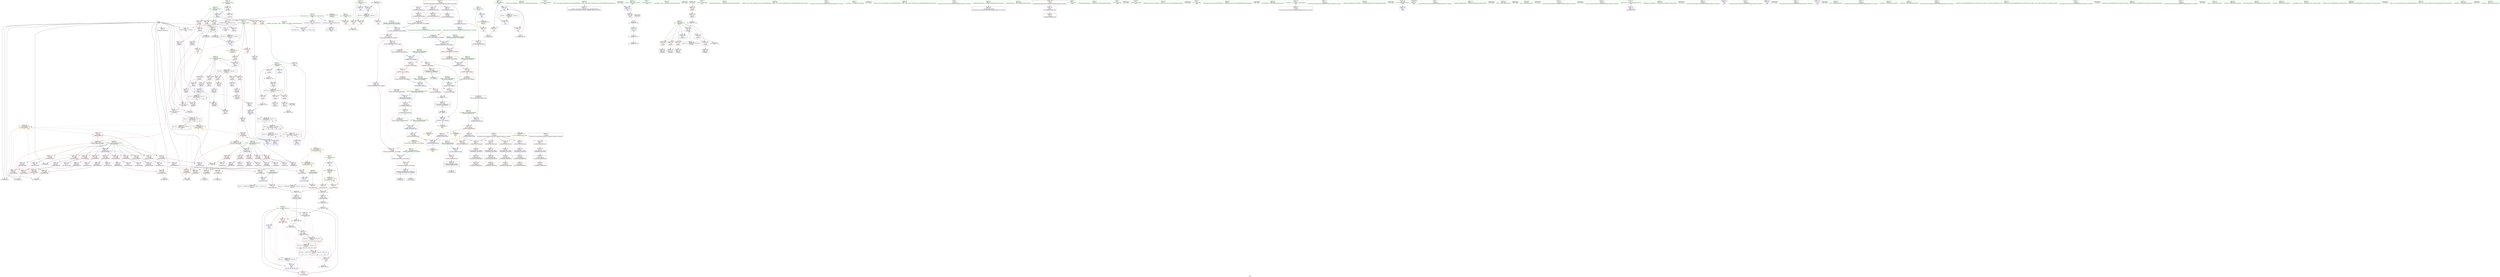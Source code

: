 digraph "SVFG" {
	label="SVFG";

	Node0x563630bc3be0 [shape=record,color=grey,label="{NodeID: 0\nNullPtr}"];
	Node0x563630bc3be0 -> Node0x563630d84300[style=solid];
	Node0x563630bc3be0 -> Node0x563630d91150[style=solid];
	Node0x563630bc3be0 -> Node0x563630d91720[style=solid];
	Node0x563630bc3be0 -> Node0x563630d91f70[style=solid];
	Node0x563630bc3be0 -> Node0x563630d92040[style=solid];
	Node0x563630bc3be0 -> Node0x563630d9c900[style=solid];
	Node0x563630bc3be0 -> Node0x563630d9ca80[style=solid];
	Node0x563630bc3be0 -> Node0x563630d9cc00[style=solid];
	Node0x563630bc3be0 -> Node0x563630d9cf00[style=solid];
	Node0x563630bc3be0 -> Node0x563630d9d380[style=solid];
	Node0x563630bc3be0 -> Node0x563630d9d500[style=solid];
	Node0x563630bc3be0 -> Node0x563630d9d800[style=solid];
	Node0x563630bc3be0 -> Node0x563630d9d980[style=solid];
	Node0x563630bc3be0 -> Node0x563630d9dc80[style=solid];
	Node0x563630d9bd00 [shape=record,color=grey,label="{NodeID: 443\n504 = Binary(503, 255, )\n}"];
	Node0x563630d9bd00 -> Node0x563630d93490[style=solid];
	Node0x563630d90ee0 [shape=record,color=red,label="{NodeID: 277\n554\<--553\n\<--\n_ZStoRRSt13_Ios_FmtflagsS_\n|{<s0>40}}"];
	Node0x563630d90ee0:s0 -> Node0x563630dda9b0[style=solid,color=red];
	Node0x563630d84c40 [shape=record,color=red,label="{NodeID: 194\n341\<--17\n\<--total\n_Z8traverseP4node\n}"];
	Node0x563630d84c40 -> Node0x563630d9ba00[style=solid];
	Node0x563630d81aa0 [shape=record,color=black,label="{NodeID: 111\n168\<--197\n_Z6createv_ret\<--\n_Z6createv\n|{<s0>16|<s1>24}}"];
	Node0x563630d81aa0:s0 -> Node0x563630dd5cd0[style=solid,color=blue];
	Node0x563630d81aa0:s1 -> Node0x563630dd90f0[style=solid,color=blue];
	Node0x563630d7fb90 [shape=record,color=green,label="{NodeID: 28\n26\<--27\np\<--p_field_insensitive\nGlob }"];
	Node0x563630d7fb90 -> Node0x563630d85050[style=solid];
	Node0x563630d7fb90 -> Node0x563630d91420[style=solid];
	Node0x563630dd8de0 [shape=record,color=black,label="{NodeID: 637\n141 = PHI(544, )\n}"];
	Node0x563630daec30 [shape=record,color=black,label="{NodeID: 471\nMR_28V_2 = PHI(MR_28V_3, MR_28V_1, )\npts\{16 \}\n}"];
	Node0x563630daec30 -> Node0x563630d93150[style=dashed];
	Node0x563630d926c0 [shape=record,color=blue,label="{NodeID: 305\n280\<--273\ndepth\<--add\n_Z6insertv\n}"];
	Node0x563630d926c0 -> Node0x563630db4530[style=dashed];
	Node0x563630d86300 [shape=record,color=red,label="{NodeID: 222\n283\<--224\n\<--curr\n_Z6insertv\n}"];
	Node0x563630d86300 -> Node0x563630d88b90[style=solid];
	Node0x563630d86300 -> Node0x563630d88c60[style=solid];
	Node0x563630d87e90 [shape=record,color=purple,label="{NodeID: 139\n140\<--135\n_M_flags2\<--this1\n_ZNSt8ios_base4setfESt13_Ios_Fmtflags\n|{<s0>9}}"];
	Node0x563630d87e90:s0 -> Node0x563630ddb070[style=solid,color=red];
	Node0x563630d82600 [shape=record,color=green,label="{NodeID: 56\n224\<--225\ncurr\<--curr_field_insensitive\n_Z6insertv\n}"];
	Node0x563630d82600 -> Node0x563630d86090[style=solid];
	Node0x563630d82600 -> Node0x563630d86160[style=solid];
	Node0x563630d82600 -> Node0x563630d86230[style=solid];
	Node0x563630d82600 -> Node0x563630d86300[style=solid];
	Node0x563630d82600 -> Node0x563630d863d0[style=solid];
	Node0x563630d82600 -> Node0x563630d922b0[style=solid];
	Node0x563630d82600 -> Node0x563630d92790[style=solid];
	Node0x563630ddaf60 [shape=record,color=black,label="{NodeID: 665\n148 = PHI(114, )\n1st arg _ZNSt8ios_base9precisionEl }"];
	Node0x563630ddaf60 -> Node0x563630d91c30[style=solid];
	Node0x563630db69f0 [shape=record,color=yellow,style=double,label="{NodeID: 499\n41V_1 = ENCHI(MR_41V_0)\npts\{25 \}\nFun[_Z8traverseP4node]|{|<s2>17|<s3>18}}"];
	Node0x563630db69f0 -> Node0x563630d84eb0[style=dashed];
	Node0x563630db69f0 -> Node0x563630d84f80[style=dashed];
	Node0x563630db69f0:s2 -> Node0x563630db69f0[style=dashed,color=red];
	Node0x563630db69f0:s3 -> Node0x563630db69f0[style=dashed,color=red];
	Node0x563630d8f8f0 [shape=record,color=red,label="{NodeID: 250\n328\<--327\n\<--arrayidx\n_Z8traverseP4node\n}"];
	Node0x563630d8f8f0 -> Node0x563630d9cf00[style=solid];
	Node0x563630d89550 [shape=record,color=purple,label="{NodeID: 167\n371\<--370\nnx21\<--\n_Z8traverseP4node\n}"];
	Node0x563630d83f60 [shape=record,color=green,label="{NodeID: 84\n557\<--558\n_ZStorSt13_Ios_FmtflagsS_\<--_ZStorSt13_Ios_FmtflagsS__field_insensitive\n}"];
	Node0x563630d7d9d0 [shape=record,color=green,label="{NodeID: 1\n7\<--1\n__dso_handle\<--dummyObj\nGlob }"];
	Node0x563630d9be80 [shape=record,color=grey,label="{NodeID: 444\n273 = Binary(272, 255, )\n}"];
	Node0x563630d9be80 -> Node0x563630d926c0[style=solid];
	Node0x563630d90fb0 [shape=record,color=red,label="{NodeID: 278\n571\<--565\n\<--__a.addr\n_ZStorSt13_Ios_FmtflagsS_\n}"];
	Node0x563630d90fb0 -> Node0x563630d9b280[style=solid];
	Node0x563630d84d10 [shape=record,color=red,label="{NodeID: 195\n360\<--17\n\<--total\n_Z8traverseP4node\n}"];
	Node0x563630d84d10 -> Node0x563630d9b100[style=solid];
	Node0x563630d81b70 [shape=record,color=black,label="{NodeID: 112\n213\<--214\n\<--_ZNSt7__cxx1112basic_stringIcSt11char_traitsIcESaIcEED1Ev\nCan only get source location for instruction, argument, global var or function.}"];
	Node0x563630d7fc90 [shape=record,color=green,label="{NodeID: 29\n35\<--39\nllvm.global_ctors\<--llvm.global_ctors_field_insensitive\nGlob }"];
	Node0x563630d7fc90 -> Node0x563630d876b0[style=solid];
	Node0x563630d7fc90 -> Node0x563630d877b0[style=solid];
	Node0x563630d7fc90 -> Node0x563630d878b0[style=solid];
	Node0x563630dd8f20 [shape=record,color=black,label="{NodeID: 638\n445 = PHI()\n}"];
	Node0x563630dd8f20 -> Node0x563630d92fb0[style=solid];
	Node0x563630daf940 [shape=record,color=black,label="{NodeID: 472\nMR_39V_2 = PHI(MR_39V_4, MR_39V_1, )\npts\{19 \}\n}"];
	Node0x563630daf940 -> Node0x563630d93220[style=dashed];
	Node0x563630d92790 [shape=record,color=blue,label="{NodeID: 306\n224\<--288\ncurr\<--\n_Z6insertv\n}"];
	Node0x563630d92790 -> Node0x563630db3130[style=dashed];
	Node0x563630d863d0 [shape=record,color=red,label="{NodeID: 223\n295\<--224\n\<--curr\n_Z6insertv\n}"];
	Node0x563630d863d0 -> Node0x563630d88d30[style=solid];
	Node0x563630d87f60 [shape=record,color=purple,label="{NodeID: 140\n158\<--157\n_M_precision\<--this1\n_ZNSt8ios_base9precisionEl\n}"];
	Node0x563630d87f60 -> Node0x563630d85bb0[style=solid];
	Node0x563630d826d0 [shape=record,color=green,label="{NodeID: 57\n226\<--227\ni\<--i_field_insensitive\n_Z6insertv\n}"];
	Node0x563630d826d0 -> Node0x563630d864a0[style=solid];
	Node0x563630d826d0 -> Node0x563630d86570[style=solid];
	Node0x563630d826d0 -> Node0x563630d86640[style=solid];
	Node0x563630d826d0 -> Node0x563630d86710[style=solid];
	Node0x563630d826d0 -> Node0x563630d92380[style=solid];
	Node0x563630d826d0 -> Node0x563630d92860[style=solid];
	Node0x563630ddb070 [shape=record,color=black,label="{NodeID: 666\n545 = PHI(140, )\n0th arg _ZStoRRSt13_Ios_FmtflagsS_ }"];
	Node0x563630ddb070 -> Node0x563630d93560[style=solid];
	Node0x563630d8f9c0 [shape=record,color=red,label="{NodeID: 251\n333\<--332\n\<--depth\n_Z8traverseP4node\n}"];
	Node0x563630d8f9c0 -> Node0x563630d92ad0[style=solid];
	Node0x563630d89620 [shape=record,color=purple,label="{NodeID: 168\n372\<--370\narrayidx22\<--\n_Z8traverseP4node\n}"];
	Node0x563630d89620 -> Node0x563630d8fd00[style=solid];
	Node0x563630d84060 [shape=record,color=green,label="{NodeID: 85\n565\<--566\n__a.addr\<--__a.addr_field_insensitive\n_ZStorSt13_Ios_FmtflagsS_\n}"];
	Node0x563630d84060 -> Node0x563630d90fb0[style=solid];
	Node0x563630d84060 -> Node0x563630d937d0[style=solid];
	Node0x563630d7da60 [shape=record,color=green,label="{NodeID: 2\n8\<--1\n_ZSt3cin\<--dummyObj\nGlob }"];
	Node0x563630d9c000 [shape=record,color=grey,label="{NodeID: 445\n491 = Binary(490, 492, )\n}"];
	Node0x563630d91080 [shape=record,color=red,label="{NodeID: 279\n572\<--567\n\<--__b.addr\n_ZStorSt13_Ios_FmtflagsS_\n}"];
	Node0x563630d91080 -> Node0x563630d9b280[style=solid];
	Node0x563630d84de0 [shape=record,color=red,label="{NodeID: 196\n490\<--17\n\<--total\nmain\n}"];
	Node0x563630d84de0 -> Node0x563630d9c000[style=solid];
	Node0x563630d81c70 [shape=record,color=black,label="{NodeID: 113\n235\<--234\nconv\<--\n_Z6insertv\n}"];
	Node0x563630d81c70 -> Node0x563630d9d200[style=solid];
	Node0x563630d7fd90 [shape=record,color=green,label="{NodeID: 30\n40\<--41\n__cxx_global_var_init\<--__cxx_global_var_init_field_insensitive\n}"];
	Node0x563630dd9020 [shape=record,color=black,label="{NodeID: 639\n449 = PHI()\n}"];
	Node0x563630dafa30 [shape=record,color=black,label="{NodeID: 473\nMR_66V_3 = PHI(MR_66V_4, MR_66V_2, )\npts\{441 \}\n}"];
	Node0x563630dafa30 -> Node0x563630d90860[style=dashed];
	Node0x563630dafa30 -> Node0x563630d90930[style=dashed];
	Node0x563630dafa30 -> Node0x563630d90a00[style=dashed];
	Node0x563630dafa30 -> Node0x563630d93490[style=dashed];
	Node0x563630d92860 [shape=record,color=blue,label="{NodeID: 307\n226\<--292\ni\<--inc\n_Z6insertv\n}"];
	Node0x563630d92860 -> Node0x563630db3630[style=dashed];
	Node0x563630d864a0 [shape=record,color=red,label="{NodeID: 224\n234\<--226\n\<--i\n_Z6insertv\n}"];
	Node0x563630d864a0 -> Node0x563630d81c70[style=solid];
	Node0x563630d88030 [shape=record,color=purple,label="{NodeID: 141\n162\<--157\n_M_precision2\<--this1\n_ZNSt8ios_base9precisionEl\n}"];
	Node0x563630d88030 -> Node0x563630d91dd0[style=solid];
	Node0x563630d827a0 [shape=record,color=green,label="{NodeID: 58\n228\<--229\nnx\<--nx_field_insensitive\n_Z6insertv\n}"];
	Node0x563630d827a0 -> Node0x563630d867e0[style=solid];
	Node0x563630d827a0 -> Node0x563630d868b0[style=solid];
	Node0x563630d827a0 -> Node0x563630d86980[style=solid];
	Node0x563630d827a0 -> Node0x563630d8e9c0[style=solid];
	Node0x563630d827a0 -> Node0x563630d8ea50[style=solid];
	Node0x563630d827a0 -> Node0x563630d92450[style=solid];
	Node0x563630d827a0 -> Node0x563630d92520[style=solid];
	Node0x563630ddba80 [shape=record,color=black,label="{NodeID: 667\n546 = PHI(139, )\n1st arg _ZStoRRSt13_Ios_FmtflagsS_ }"];
	Node0x563630ddba80 -> Node0x563630d93630[style=solid];
	Node0x563630d8fa90 [shape=record,color=red,label="{NodeID: 252\n348\<--347\n\<--arrayidx7\n_Z8traverseP4node\n}"];
	Node0x563630d8fa90 -> Node0x563630d9ca80[style=solid];
	Node0x563630d896f0 [shape=record,color=purple,label="{NodeID: 169\n377\<--376\nnx24\<--\n_Z8traverseP4node\n}"];
	Node0x563630d84130 [shape=record,color=green,label="{NodeID: 86\n567\<--568\n__b.addr\<--__b.addr_field_insensitive\n_ZStorSt13_Ios_FmtflagsS_\n}"];
	Node0x563630d84130 -> Node0x563630d91080[style=solid];
	Node0x563630d84130 -> Node0x563630d938a0[style=solid];
	Node0x563630d7dd10 [shape=record,color=green,label="{NodeID: 3\n11\<--1\n_ZSt4cout\<--dummyObj\nGlob }"];
	Node0x563630d9c180 [shape=record,color=grey,label="{NodeID: 446\n475 = Binary(474, 255, )\n}"];
	Node0x563630d9c180 -> Node0x563630d933c0[style=solid];
	Node0x563630d91150 [shape=record,color=blue, style = dotted,label="{NodeID: 280\n14\<--3\nroot\<--dummyVal\nGlob }"];
	Node0x563630d91150 -> Node0x563630daec30[style=dashed];
	Node0x563630d84eb0 [shape=record,color=red,label="{NodeID: 197\n335\<--23\n\<--n\n_Z8traverseP4node\n}"];
	Node0x563630d84eb0 -> Node0x563630d9b700[style=solid];
	Node0x563630d81d40 [shape=record,color=black,label="{NodeID: 114\n242\<--241\nconv1\<--\n_Z6insertv\n}"];
	Node0x563630d7fe90 [shape=record,color=green,label="{NodeID: 31\n44\<--45\n_ZNSt8ios_base4InitC1Ev\<--_ZNSt8ios_base4InitC1Ev_field_insensitive\n}"];
	Node0x563630dd90f0 [shape=record,color=black,label="{NodeID: 640\n458 = PHI(168, )\n}"];
	Node0x563630dd90f0 -> Node0x563630d93150[style=solid];
	Node0x563630daff30 [shape=record,color=black,label="{NodeID: 474\nMR_68V_2 = PHI(MR_68V_4, MR_68V_1, )\npts\{443 \}\n}"];
	Node0x563630daff30 -> Node0x563630d932f0[style=dashed];
	Node0x563630d92930 [shape=record,color=blue,label="{NodeID: 308\n296\<--255\nflag\<--\n_Z6insertv\n|{<s0>28}}"];
	Node0x563630d92930:s0 -> Node0x563630dae730[style=dashed,color=blue];
	Node0x563630d86570 [shape=record,color=red,label="{NodeID: 225\n241\<--226\n\<--i\n_Z6insertv\n}"];
	Node0x563630d86570 -> Node0x563630d81d40[style=solid];
	Node0x563630d88100 [shape=record,color=purple,label="{NodeID: 142\n184\<--183\nnx\<--\n_Z6createv\n}"];
	Node0x563630d82870 [shape=record,color=green,label="{NodeID: 59\n237\<--238\n_ZNKSt7__cxx1112basic_stringIcSt11char_traitsIcESaIcEE4sizeEv\<--_ZNKSt7__cxx1112basic_stringIcSt11char_traitsIcESaIcEE4sizeEv_field_insensitive\n}"];
	Node0x563630d8fb60 [shape=record,color=red,label="{NodeID: 253\n353\<--352\n\<--depth11\n_Z8traverseP4node\n}"];
	Node0x563630d8fb60 -> Node0x563630d92c70[style=solid];
	Node0x563630d897c0 [shape=record,color=purple,label="{NodeID: 170\n378\<--376\narrayidx25\<--\n_Z8traverseP4node\n}"];
	Node0x563630d897c0 -> Node0x563630d8fdd0[style=solid];
	Node0x563630d84200 [shape=record,color=green,label="{NodeID: 87\n37\<--575\n_GLOBAL__sub_I_rapel_0_0.cpp\<--_GLOBAL__sub_I_rapel_0_0.cpp_field_insensitive\n}"];
	Node0x563630d84200 -> Node0x563630d91620[style=solid];
	Node0x563630d7dda0 [shape=record,color=green,label="{NodeID: 4\n18\<--1\n\<--dummyObj\nCan only get source location for instruction, argument, global var or function.}"];
	Node0x563630d9c300 [shape=record,color=grey,label="{NodeID: 447\n292 = Binary(291, 255, )\n}"];
	Node0x563630d9c300 -> Node0x563630d92860[style=solid];
	Node0x563630d91220 [shape=record,color=blue,label="{NodeID: 281\n17\<--18\ntotal\<--\nGlob }"];
	Node0x563630d91220 -> Node0x563630daf940[style=dashed];
	Node0x563630d84f80 [shape=record,color=red,label="{NodeID: 198\n355\<--23\n\<--n\n_Z8traverseP4node\n}"];
	Node0x563630d84f80 -> Node0x563630d9b400[style=solid];
	Node0x563630d86ac0 [shape=record,color=black,label="{NodeID: 115\n247\<--246\nconv3\<--\n_Z6insertv\n}"];
	Node0x563630d86ac0 -> Node0x563630d9bb80[style=solid];
	Node0x563630d7ff90 [shape=record,color=green,label="{NodeID: 32\n50\<--51\n__cxa_atexit\<--__cxa_atexit_field_insensitive\n}"];
	Node0x563630dd92f0 [shape=record,color=black,label="{NodeID: 641\n212 = PHI()\n}"];
	Node0x563630db0430 [shape=record,color=black,label="{NodeID: 475\nMR_22V_2 = PHI(MR_22V_4, MR_22V_1, )\npts\{1720000 \}\n|{<s0>24}}"];
	Node0x563630db0430:s0 -> Node0x563630d91f70[style=dashed,color=red];
	Node0x563630d92a00 [shape=record,color=blue,label="{NodeID: 309\n308\<--307\ncurr.addr\<--curr\n_Z8traverseP4node\n}"];
	Node0x563630d92a00 -> Node0x563630d8ee60[style=dashed];
	Node0x563630d92a00 -> Node0x563630d8ef30[style=dashed];
	Node0x563630d92a00 -> Node0x563630d8f000[style=dashed];
	Node0x563630d92a00 -> Node0x563630d8f0d0[style=dashed];
	Node0x563630d92a00 -> Node0x563630d8f1a0[style=dashed];
	Node0x563630d92a00 -> Node0x563630d8f270[style=dashed];
	Node0x563630d92a00 -> Node0x563630d8f340[style=dashed];
	Node0x563630d92a00 -> Node0x563630d8f410[style=dashed];
	Node0x563630d92a00 -> Node0x563630d8f4e0[style=dashed];
	Node0x563630d92a00 -> Node0x563630d8f5b0[style=dashed];
	Node0x563630d86640 [shape=record,color=red,label="{NodeID: 226\n272\<--226\n\<--i\n_Z6insertv\n}"];
	Node0x563630d86640 -> Node0x563630d9be80[style=solid];
	Node0x563630d881d0 [shape=record,color=purple,label="{NodeID: 143\n185\<--183\narrayidx\<--\n_Z6createv\n}"];
	Node0x563630d881d0 -> Node0x563630d91f70[style=solid];
	Node0x563630d82970 [shape=record,color=green,label="{NodeID: 60\n244\<--245\n_ZNSt7__cxx1112basic_stringIcSt11char_traitsIcESaIcEEixEm\<--_ZNSt7__cxx1112basic_stringIcSt11char_traitsIcESaIcEEixEm_field_insensitive\n}"];
	Node0x563630db6d70 [shape=record,color=yellow,style=double,label="{NodeID: 503\n22V_1 = ENCHI(MR_22V_0)\npts\{1720000 \}\nFun[_Z8traverseP4node]|{|<s6>17|<s7>18}}"];
	Node0x563630db6d70 -> Node0x563630d8f8f0[style=dashed];
	Node0x563630db6d70 -> Node0x563630d8fa90[style=dashed];
	Node0x563630db6d70 -> Node0x563630d8fc30[style=dashed];
	Node0x563630db6d70 -> Node0x563630d8fd00[style=dashed];
	Node0x563630db6d70 -> Node0x563630d8fdd0[style=dashed];
	Node0x563630db6d70 -> Node0x563630d8fea0[style=dashed];
	Node0x563630db6d70:s6 -> Node0x563630db6d70[style=dashed,color=red];
	Node0x563630db6d70:s7 -> Node0x563630db6d70[style=dashed,color=red];
	Node0x563630d8fc30 [shape=record,color=red,label="{NodeID: 254\n367\<--366\n\<--arrayidx18\n_Z8traverseP4node\n}"];
	Node0x563630d8fc30 -> Node0x563630d9c900[style=solid];
	Node0x563630d89890 [shape=record,color=purple,label="{NodeID: 171\n383\<--382\nnx28\<--\n_Z8traverseP4node\n}"];
	Node0x563630d84300 [shape=record,color=black,label="{NodeID: 88\n2\<--3\ndummyVal\<--dummyVal\n}"];
	Node0x563630d7de30 [shape=record,color=green,label="{NodeID: 5\n24\<--1\n\<--dummyObj\nCan only get source location for instruction, argument, global var or function.}"];
	Node0x563630db8f10 [shape=record,color=yellow,style=double,label="{NodeID: 531\n22V_1 = ENCHI(MR_22V_0)\npts\{1720000 \}\nFun[_Z5clearP4node]|{|<s4>19|<s5>20}}"];
	Node0x563630db8f10 -> Node0x563630d90380[style=dashed];
	Node0x563630db8f10 -> Node0x563630d90450[style=dashed];
	Node0x563630db8f10 -> Node0x563630d90520[style=dashed];
	Node0x563630db8f10 -> Node0x563630d905f0[style=dashed];
	Node0x563630db8f10:s4 -> Node0x563630db8f10[style=dashed,color=red];
	Node0x563630db8f10:s5 -> Node0x563630db8f10[style=dashed,color=red];
	Node0x563630d9c480 [shape=record,color=grey,label="{NodeID: 448\n511 = Binary(509, 510, )\n}"];
	Node0x563630d9c480 -> Node0x563630d87100[style=solid];
	Node0x563630d91320 [shape=record,color=blue,label="{NodeID: 282\n23\<--24\nn\<--\nGlob }"];
	Node0x563630d91320 -> Node0x563630db7200[style=dashed];
	Node0x563630d85050 [shape=record,color=red,label="{NodeID: 199\n466\<--26\n\<--p\nmain\n}"];
	Node0x563630d85050 -> Node0x563630d9d680[style=solid];
	Node0x563630d86b50 [shape=record,color=black,label="{NodeID: 116\n260\<--259\nidxprom\<--\n_Z6insertv\n}"];
	Node0x563630d80090 [shape=record,color=green,label="{NodeID: 33\n49\<--55\n_ZNSt8ios_base4InitD1Ev\<--_ZNSt8ios_base4InitD1Ev_field_insensitive\n}"];
	Node0x563630d80090 -> Node0x563630d849d0[style=solid];
	Node0x563630dd93c0 [shape=record,color=black,label="{NodeID: 642\n236 = PHI()\n}"];
	Node0x563630dd93c0 -> Node0x563630d9d200[style=solid];
	Node0x563630db0930 [shape=record,color=black,label="{NodeID: 476\nMR_71V_2 = PHI(MR_71V_4, MR_71V_1, )\npts\{1720001 1720002 \}\n|{<s0>24|<s1>24}}"];
	Node0x563630db0930:s0 -> Node0x563630d92110[style=dashed,color=red];
	Node0x563630db0930:s1 -> Node0x563630d921e0[style=dashed,color=red];
	Node0x563630d92ad0 [shape=record,color=blue,label="{NodeID: 310\n310\<--333\nx\<--\n_Z8traverseP4node\n}"];
	Node0x563630d92ad0 -> Node0x563630d8f680[style=dashed];
	Node0x563630d92ad0 -> Node0x563630db2230[style=dashed];
	Node0x563630d86710 [shape=record,color=red,label="{NodeID: 227\n291\<--226\n\<--i\n_Z6insertv\n}"];
	Node0x563630d86710 -> Node0x563630d9c300[style=solid];
	Node0x563630d882a0 [shape=record,color=purple,label="{NodeID: 144\n188\<--187\nnx1\<--\n_Z6createv\n}"];
	Node0x563630d82a70 [shape=record,color=green,label="{NodeID: 61\n304\<--305\n_Z8traverseP4node\<--_Z8traverseP4node_field_insensitive\n}"];
	Node0x563630db6e50 [shape=record,color=yellow,style=double,label="{NodeID: 504\n24V_1 = ENCHI(MR_24V_0)\npts\{1720001 \}\nFun[_Z8traverseP4node]|{|<s2>17|<s3>18}}"];
	Node0x563630db6e50 -> Node0x563630d8f9c0[style=dashed];
	Node0x563630db6e50 -> Node0x563630d8fb60[style=dashed];
	Node0x563630db6e50:s2 -> Node0x563630db6e50[style=dashed,color=red];
	Node0x563630db6e50:s3 -> Node0x563630db6e50[style=dashed,color=red];
	Node0x563630d8fd00 [shape=record,color=red,label="{NodeID: 255\n373\<--372\n\<--arrayidx22\n_Z8traverseP4node\n|{<s0>17}}"];
	Node0x563630d8fd00:s0 -> Node0x563630dda400[style=solid,color=red];
	Node0x563630d89960 [shape=record,color=purple,label="{NodeID: 172\n384\<--382\narrayidx29\<--\n_Z8traverseP4node\n}"];
	Node0x563630d89960 -> Node0x563630d8fea0[style=solid];
	Node0x563630d84400 [shape=record,color=black,label="{NodeID: 89\n9\<--8\n\<--_ZSt3cin\nCan only get source location for instruction, argument, global var or function.}"];
	Node0x563630d84400 -> Node0x563630d8a0b0[style=solid];
	Node0x563630d7dec0 [shape=record,color=green,label="{NodeID: 6\n28\<--1\n.str\<--dummyObj\nGlob }"];
	Node0x563630d9c600 [shape=record,color=grey,label="{NodeID: 449\n515 = Binary(513, 516, )\n}"];
	Node0x563630d91420 [shape=record,color=blue,label="{NodeID: 283\n26\<--24\np\<--\nGlob }"];
	Node0x563630d91420 -> Node0x563630db72e0[style=dashed];
	Node0x563630d85120 [shape=record,color=red,label="{NodeID: 200\n113\<--66\n\<--precision.addr\n_Z22desperate_optimizationi\n}"];
	Node0x563630d85120 -> Node0x563630d81690[style=solid];
	Node0x563630d86c20 [shape=record,color=black,label="{NodeID: 117\n269\<--268\nidxprom10\<--\n_Z6insertv\n}"];
	Node0x563630d80190 [shape=record,color=green,label="{NodeID: 34\n62\<--63\n_Z22desperate_optimizationi\<--_Z22desperate_optimizationi_field_insensitive\n}"];
	Node0x563630dd9490 [shape=record,color=black,label="{NodeID: 643\n243 = PHI()\n}"];
	Node0x563630dd9490 -> Node0x563630d8eb20[style=solid];
	Node0x563630d92ba0 [shape=record,color=blue,label="{NodeID: 311\n17\<--342\ntotal\<--add\n_Z8traverseP4node\n}"];
	Node0x563630d92ba0 -> Node0x563630d84d10[style=dashed];
	Node0x563630d92ba0 -> Node0x563630d92d40[style=dashed];
	Node0x563630d92ba0 -> Node0x563630db4f30[style=dashed];
	Node0x563630d867e0 [shape=record,color=red,label="{NodeID: 228\n251\<--228\n\<--nx\n_Z6insertv\n}"];
	Node0x563630d867e0 -> Node0x563630d9d080[style=solid];
	Node0x563630d88370 [shape=record,color=purple,label="{NodeID: 145\n189\<--187\narrayidx2\<--\n_Z6createv\n}"];
	Node0x563630d88370 -> Node0x563630d92040[style=solid];
	Node0x563630d82b70 [shape=record,color=green,label="{NodeID: 62\n308\<--309\ncurr.addr\<--curr.addr_field_insensitive\n_Z8traverseP4node\n}"];
	Node0x563630d82b70 -> Node0x563630d8ee60[style=solid];
	Node0x563630d82b70 -> Node0x563630d8ef30[style=solid];
	Node0x563630d82b70 -> Node0x563630d8f000[style=solid];
	Node0x563630d82b70 -> Node0x563630d8f0d0[style=solid];
	Node0x563630d82b70 -> Node0x563630d8f1a0[style=solid];
	Node0x563630d82b70 -> Node0x563630d8f270[style=solid];
	Node0x563630d82b70 -> Node0x563630d8f340[style=solid];
	Node0x563630d82b70 -> Node0x563630d8f410[style=solid];
	Node0x563630d82b70 -> Node0x563630d8f4e0[style=solid];
	Node0x563630d82b70 -> Node0x563630d8f5b0[style=solid];
	Node0x563630d82b70 -> Node0x563630d92a00[style=solid];
	Node0x563630db6f30 [shape=record,color=yellow,style=double,label="{NodeID: 505\n26V_1 = ENCHI(MR_26V_0)\npts\{1720002 \}\nFun[_Z8traverseP4node]|{|<s1>17|<s2>18}}"];
	Node0x563630db6f30 -> Node0x563630d8f820[style=dashed];
	Node0x563630db6f30:s1 -> Node0x563630db6f30[style=dashed,color=red];
	Node0x563630db6f30:s2 -> Node0x563630db6f30[style=dashed,color=red];
	Node0x563630d8fdd0 [shape=record,color=red,label="{NodeID: 256\n379\<--378\n\<--arrayidx25\n_Z8traverseP4node\n}"];
	Node0x563630d8fdd0 -> Node0x563630d9cc00[style=solid];
	Node0x563630d89a30 [shape=record,color=purple,label="{NodeID: 173\n397\<--396\nnx\<--\n_Z5clearP4node\n}"];
	Node0x563630d84500 [shape=record,color=black,label="{NodeID: 90\n10\<--8\n\<--_ZSt3cin\nCan only get source location for instruction, argument, global var or function.}"];
	Node0x563630d84500 -> Node0x563630d8a4c0[style=solid];
	Node0x563630d7e700 [shape=record,color=green,label="{NodeID: 7\n30\<--1\n.str.2\<--dummyObj\nGlob }"];
	Node0x563630d9c780 [shape=record,color=grey,label="{NodeID: 450\n513 = Binary(512, 514, )\n}"];
	Node0x563630d9c780 -> Node0x563630d9c600[style=solid];
	Node0x563630d91520 [shape=record,color=blue,label="{NodeID: 284\n580\<--36\nllvm.global_ctors_0\<--\nGlob }"];
	Node0x563630d851f0 [shape=record,color=red,label="{NodeID: 201\n76\<--75\nvbase.offset\<--\n_Z22desperate_optimizationi\n}"];
	Node0x563630d86cf0 [shape=record,color=black,label="{NodeID: 118\n277\<--276\nidxprom13\<--\n_Z6insertv\n}"];
	Node0x563630d80290 [shape=record,color=green,label="{NodeID: 35\n66\<--67\nprecision.addr\<--precision.addr_field_insensitive\n_Z22desperate_optimizationi\n}"];
	Node0x563630d80290 -> Node0x563630d85120[style=solid];
	Node0x563630d80290 -> Node0x563630d91820[style=solid];
	Node0x563630dd9560 [shape=record,color=black,label="{NodeID: 644\n461 = PHI()\n}"];
	Node0x563630d92c70 [shape=record,color=blue,label="{NodeID: 312\n312\<--353\nx10\<--\n_Z8traverseP4node\n}"];
	Node0x563630d92c70 -> Node0x563630d8f750[style=dashed];
	Node0x563630d92c70 -> Node0x563630db2730[style=dashed];
	Node0x563630d868b0 [shape=record,color=red,label="{NodeID: 229\n259\<--228\n\<--nx\n_Z6insertv\n}"];
	Node0x563630d868b0 -> Node0x563630d86b50[style=solid];
	Node0x563630d88440 [shape=record,color=purple,label="{NodeID: 146\n192\<--191\ndepth\<--\n_Z6createv\n}"];
	Node0x563630d88440 -> Node0x563630d92110[style=solid];
	Node0x563630d82c40 [shape=record,color=green,label="{NodeID: 63\n310\<--311\nx\<--x_field_insensitive\n_Z8traverseP4node\n}"];
	Node0x563630d82c40 -> Node0x563630d8f680[style=solid];
	Node0x563630d82c40 -> Node0x563630d92ad0[style=solid];
	Node0x563630d8fea0 [shape=record,color=red,label="{NodeID: 257\n385\<--384\n\<--arrayidx29\n_Z8traverseP4node\n|{<s0>18}}"];
	Node0x563630d8fea0:s0 -> Node0x563630dda400[style=solid,color=red];
	Node0x563630d89b00 [shape=record,color=purple,label="{NodeID: 174\n398\<--396\narrayidx\<--\n_Z5clearP4node\n}"];
	Node0x563630d89b00 -> Node0x563630d90380[style=solid];
	Node0x563630d84600 [shape=record,color=black,label="{NodeID: 91\n12\<--11\n\<--_ZSt4cout\nCan only get source location for instruction, argument, global var or function.}"];
	Node0x563630d84600 -> Node0x563630d8a180[style=solid];
	Node0x563630d84600 -> Node0x563630d8a250[style=solid];
	Node0x563630d84600 -> Node0x563630d8a320[style=solid];
	Node0x563630d84600 -> Node0x563630d8a3f0[style=solid];
	Node0x563630d7e790 [shape=record,color=green,label="{NodeID: 8\n32\<--1\n_ZSt4cerr\<--dummyObj\nGlob }"];
	Node0x563630d9c900 [shape=record,color=grey,label="{NodeID: 451\n368 = cmp(367, 3, )\n}"];
	Node0x563630d91620 [shape=record,color=blue,label="{NodeID: 285\n581\<--37\nllvm.global_ctors_1\<--_GLOBAL__sub_I_rapel_0_0.cpp\nGlob }"];
	Node0x563630d852c0 [shape=record,color=red,label="{NodeID: 202\n85\<--84\nvbase.offset4\<--\n_Z22desperate_optimizationi\n}"];
	Node0x563630d86dc0 [shape=record,color=black,label="{NodeID: 119\n286\<--285\nidxprom17\<--\n_Z6insertv\n}"];
	Node0x563630d80360 [shape=record,color=green,label="{NodeID: 36\n71\<--72\n_ZNSt8ios_base15sync_with_stdioEb\<--_ZNSt8ios_base15sync_with_stdioEb_field_insensitive\n}"];
	Node0x563630dd9660 [shape=record,color=black,label="{NodeID: 645\n462 = PHI()\n}"];
	Node0x563630d92d40 [shape=record,color=blue,label="{NodeID: 313\n17\<--361\ntotal\<--add15\n_Z8traverseP4node\n}"];
	Node0x563630d92d40 -> Node0x563630db4f30[style=dashed];
	Node0x563630d86980 [shape=record,color=red,label="{NodeID: 230\n268\<--228\n\<--nx\n_Z6insertv\n}"];
	Node0x563630d86980 -> Node0x563630d86c20[style=solid];
	Node0x563630d88510 [shape=record,color=purple,label="{NodeID: 147\n195\<--194\nflag\<--\n_Z6createv\n}"];
	Node0x563630d88510 -> Node0x563630d921e0[style=solid];
	Node0x563630d82d10 [shape=record,color=green,label="{NodeID: 64\n312\<--313\nx10\<--x10_field_insensitive\n_Z8traverseP4node\n}"];
	Node0x563630d82d10 -> Node0x563630d8f750[style=solid];
	Node0x563630d82d10 -> Node0x563630d92c70[style=solid];
	Node0x563630d8ff70 [shape=record,color=red,label="{NodeID: 258\n396\<--393\n\<--curr.addr\n_Z5clearP4node\n}"];
	Node0x563630d8ff70 -> Node0x563630d89a30[style=solid];
	Node0x563630d8ff70 -> Node0x563630d89b00[style=solid];
	Node0x563630d89bd0 [shape=record,color=purple,label="{NodeID: 175\n403\<--402\nnx1\<--\n_Z5clearP4node\n}"];
	Node0x563630d84700 [shape=record,color=black,label="{NodeID: 92\n13\<--11\n\<--_ZSt4cout\nCan only get source location for instruction, argument, global var or function.}"];
	Node0x563630d84700 -> Node0x563630d8a590[style=solid];
	Node0x563630d84700 -> Node0x563630d8a660[style=solid];
	Node0x563630d84700 -> Node0x563630d8a730[style=solid];
	Node0x563630d84700 -> Node0x563630d8a800[style=solid];
	Node0x563630d7e890 [shape=record,color=green,label="{NodeID: 9\n33\<--1\n.str.3\<--dummyObj\nGlob }"];
	Node0x563630dbee80 [shape=record,color=yellow,style=double,label="{NodeID: 618\n2V_3 = CSCHI(MR_2V_2)\npts\{1 \}\nCS[]|{|<s1>8|<s2>8}}"];
	Node0x563630dbee80 -> Node0x563630d8a800[style=dashed];
	Node0x563630dbee80:s1 -> Node0x563630d85bb0[style=dashed,color=red];
	Node0x563630dbee80:s2 -> Node0x563630d91dd0[style=dashed,color=red];
	Node0x563630d9ca80 [shape=record,color=grey,label="{NodeID: 452\n349 = cmp(348, 3, )\n}"];
	Node0x563630d91720 [shape=record,color=blue, style = dotted,label="{NodeID: 286\n582\<--3\nllvm.global_ctors_2\<--dummyVal\nGlob }"];
	Node0x563630d85390 [shape=record,color=red,label="{NodeID: 203\n92\<--91\nvbase.offset9\<--\n_Z22desperate_optimizationi\n}"];
	Node0x563630d86e90 [shape=record,color=black,label="{NodeID: 120\n338\<--337\nsh_prom\<--sub\n_Z8traverseP4node\n}"];
	Node0x563630d86e90 -> Node0x563630d9b880[style=solid];
	Node0x563630d80460 [shape=record,color=green,label="{NodeID: 37\n80\<--81\n_ZNSt9basic_iosIcSt11char_traitsIcEE3tieEPSo\<--_ZNSt9basic_iosIcSt11char_traitsIcEE3tieEPSo_field_insensitive\n}"];
	Node0x563630dd9730 [shape=record,color=black,label="{NodeID: 646\n469 = PHI()\n}"];
	Node0x563630db1d30 [shape=record,color=black,label="{NodeID: 480\nMR_39V_2 = PHI(MR_39V_1, MR_39V_9, MR_39V_1, MR_39V_8, )\npts\{19 \}\n|{<s0>17|<s1>18|<s2>29|<s3>29}}"];
	Node0x563630db1d30:s0 -> Node0x563630db2c30[style=dashed,color=blue];
	Node0x563630db1d30:s1 -> Node0x563630db1d30[style=dashed,color=blue];
	Node0x563630db1d30:s2 -> Node0x563630d84de0[style=dashed,color=blue];
	Node0x563630db1d30:s3 -> Node0x563630daf940[style=dashed,color=blue];
	Node0x563630d92e10 [shape=record,color=blue,label="{NodeID: 314\n393\<--392\ncurr.addr\<--curr\n_Z5clearP4node\n}"];
	Node0x563630d92e10 -> Node0x563630d8ff70[style=dashed];
	Node0x563630d92e10 -> Node0x563630d90040[style=dashed];
	Node0x563630d92e10 -> Node0x563630d90110[style=dashed];
	Node0x563630d92e10 -> Node0x563630d901e0[style=dashed];
	Node0x563630d92e10 -> Node0x563630d902b0[style=dashed];
	Node0x563630d8e9c0 [shape=record,color=red,label="{NodeID: 231\n276\<--228\n\<--nx\n_Z6insertv\n}"];
	Node0x563630d8e9c0 -> Node0x563630d86cf0[style=solid];
	Node0x563630d885e0 [shape=record,color=purple,label="{NodeID: 148\n258\<--257\nnx5\<--\n_Z6insertv\n}"];
	Node0x563630d82de0 [shape=record,color=green,label="{NodeID: 65\n389\<--390\n_Z5clearP4node\<--_Z5clearP4node_field_insensitive\n}"];
	Node0x563630db7200 [shape=record,color=yellow,style=double,label="{NodeID: 508\n41V_1 = ENCHI(MR_41V_0)\npts\{25 \}\nFun[main]|{<s0>29}}"];
	Node0x563630db7200:s0 -> Node0x563630db69f0[style=dashed,color=red];
	Node0x563630d90040 [shape=record,color=red,label="{NodeID: 259\n402\<--393\n\<--curr.addr\n_Z5clearP4node\n}"];
	Node0x563630d90040 -> Node0x563630d89bd0[style=solid];
	Node0x563630d90040 -> Node0x563630d89ca0[style=solid];
	Node0x563630d89ca0 [shape=record,color=purple,label="{NodeID: 176\n404\<--402\narrayidx2\<--\n_Z5clearP4node\n}"];
	Node0x563630d89ca0 -> Node0x563630d90450[style=solid];
	Node0x563630d84800 [shape=record,color=black,label="{NodeID: 93\n21\<--20\n\<--_Z1sB5cxx11\nCan only get source location for instruction, argument, global var or function.}"];
	Node0x563630d7e990 [shape=record,color=green,label="{NodeID: 10\n36\<--1\n\<--dummyObj\nCan only get source location for instruction, argument, global var or function.}"];
	Node0x563630dbefe0 [shape=record,color=yellow,style=double,label="{NodeID: 619\n2V_4 = CSCHI(MR_2V_3)\npts\{1 \}\nCS[]}"];
	Node0x563630d9cc00 [shape=record,color=grey,label="{NodeID: 453\n380 = cmp(379, 3, )\n}"];
	Node0x563630d91820 [shape=record,color=blue,label="{NodeID: 287\n66\<--65\nprecision.addr\<--precision\n_Z22desperate_optimizationi\n}"];
	Node0x563630d91820 -> Node0x563630d85120[style=dashed];
	Node0x563630d85460 [shape=record,color=red,label="{NodeID: 204\n102\<--101\nvbase.offset14\<--\n_Z22desperate_optimizationi\n}"];
	Node0x563630d86f60 [shape=record,color=black,label="{NodeID: 121\n358\<--357\nsh_prom13\<--sub12\n_Z8traverseP4node\n}"];
	Node0x563630d86f60 -> Node0x563630d9b580[style=solid];
	Node0x563630d80560 [shape=record,color=green,label="{NodeID: 38\n97\<--98\n_ZNSt8ios_base4setfESt13_Ios_Fmtflags\<--_ZNSt8ios_base4setfESt13_Ios_Fmtflags_field_insensitive\n}"];
	Node0x563630dd9800 [shape=record,color=black,label="{NodeID: 647\n481 = PHI()\n}"];
	Node0x563630db2230 [shape=record,color=black,label="{NodeID: 481\nMR_45V_2 = PHI(MR_45V_1, MR_45V_4, MR_45V_1, MR_45V_4, )\npts\{311 \}\n}"];
	Node0x563630d92ee0 [shape=record,color=blue,label="{NodeID: 315\n434\<--24\nretval\<--\nmain\n}"];
	Node0x563630d8ea50 [shape=record,color=red,label="{NodeID: 232\n285\<--228\n\<--nx\n_Z6insertv\n}"];
	Node0x563630d8ea50 -> Node0x563630d86dc0[style=solid];
	Node0x563630d886b0 [shape=record,color=purple,label="{NodeID: 149\n261\<--257\narrayidx\<--\n_Z6insertv\n}"];
	Node0x563630d886b0 -> Node0x563630d8ebf0[style=solid];
	Node0x563630d82ee0 [shape=record,color=green,label="{NodeID: 66\n393\<--394\ncurr.addr\<--curr.addr_field_insensitive\n_Z5clearP4node\n}"];
	Node0x563630d82ee0 -> Node0x563630d8ff70[style=solid];
	Node0x563630d82ee0 -> Node0x563630d90040[style=solid];
	Node0x563630d82ee0 -> Node0x563630d90110[style=solid];
	Node0x563630d82ee0 -> Node0x563630d901e0[style=solid];
	Node0x563630d82ee0 -> Node0x563630d902b0[style=solid];
	Node0x563630d82ee0 -> Node0x563630d92e10[style=solid];
	Node0x563630db72e0 [shape=record,color=yellow,style=double,label="{NodeID: 509\n58V_1 = ENCHI(MR_58V_0)\npts\{27 \}\nFun[main]}"];
	Node0x563630db72e0 -> Node0x563630d85050[style=dashed];
	Node0x563630d90110 [shape=record,color=red,label="{NodeID: 260\n408\<--393\n\<--curr.addr\n_Z5clearP4node\n}"];
	Node0x563630d90110 -> Node0x563630d89d70[style=solid];
	Node0x563630d90110 -> Node0x563630d89e40[style=solid];
	Node0x563630d89d70 [shape=record,color=purple,label="{NodeID: 177\n409\<--408\nnx3\<--\n_Z5clearP4node\n}"];
	Node0x563630d84900 [shape=record,color=black,label="{NodeID: 94\n433\<--24\nmain_ret\<--\nmain\n}"];
	Node0x563630d7ea90 [shape=record,color=green,label="{NodeID: 11\n70\<--1\n\<--dummyObj\nCan only get source location for instruction, argument, global var or function.}"];
	Node0x563630dbf140 [shape=record,color=yellow,style=double,label="{NodeID: 620\n2V_2 = CSCHI(MR_2V_1)\npts\{1 \}\nCS[]|{|<s1>7}}"];
	Node0x563630dbf140 -> Node0x563630d8a730[style=dashed];
	Node0x563630dbf140:s1 -> Node0x563630daf4b0[style=dashed,color=red];
	Node0x563630d9cd80 [shape=record,color=grey,label="{NodeID: 454\n322 = cmp(321, 24, )\n}"];
	Node0x563630d918f0 [shape=record,color=blue,label="{NodeID: 288\n127\<--125\nthis.addr\<--this\n_ZNSt8ios_base4setfESt13_Ios_Fmtflags\n}"];
	Node0x563630d918f0 -> Node0x563630d85600[style=dashed];
	Node0x563630d85530 [shape=record,color=red,label="{NodeID: 205\n110\<--109\nvbase.offset19\<--\n_Z22desperate_optimizationi\n}"];
	Node0x563630d87030 [shape=record,color=black,label="{NodeID: 122\n423\<--420\n\<--\n_Z5clearP4node\n}"];
	Node0x563630d80660 [shape=record,color=green,label="{NodeID: 39\n116\<--117\n_ZNSt8ios_base9precisionEl\<--_ZNSt8ios_base9precisionEl_field_insensitive\n}"];
	Node0x563630dd9960 [shape=record,color=black,label="{NodeID: 648\n485 = PHI()\n}"];
	Node0x563630db2730 [shape=record,color=black,label="{NodeID: 482\nMR_47V_2 = PHI(MR_47V_1, MR_47V_4, MR_47V_1, MR_47V_4, )\npts\{313 \}\n}"];
	Node0x563630d92fb0 [shape=record,color=blue,label="{NodeID: 316\n436\<--445\nCLOCK\<--call\nmain\n}"];
	Node0x563630d92fb0 -> Node0x563630d906c0[style=dashed];
	Node0x563630d8eb20 [shape=record,color=red,label="{NodeID: 233\n246\<--243\n\<--call2\n_Z6insertv\n}"];
	Node0x563630d8eb20 -> Node0x563630d86ac0[style=solid];
	Node0x563630d88780 [shape=record,color=purple,label="{NodeID: 150\n267\<--266\nnx9\<--\n_Z6insertv\n}"];
	Node0x563630d82fb0 [shape=record,color=green,label="{NodeID: 67\n425\<--426\n_ZdlPv\<--_ZdlPv_field_insensitive\n}"];
	Node0x563630d901e0 [shape=record,color=red,label="{NodeID: 261\n414\<--393\n\<--curr.addr\n_Z5clearP4node\n}"];
	Node0x563630d901e0 -> Node0x563630d89f10[style=solid];
	Node0x563630d901e0 -> Node0x563630d89fe0[style=solid];
	Node0x563630d89e40 [shape=record,color=purple,label="{NodeID: 178\n410\<--408\narrayidx4\<--\n_Z5clearP4node\n}"];
	Node0x563630d89e40 -> Node0x563630d90520[style=solid];
	Node0x563630d849d0 [shape=record,color=black,label="{NodeID: 95\n48\<--49\n\<--_ZNSt8ios_base4InitD1Ev\nCan only get source location for instruction, argument, global var or function.}"];
	Node0x563630d7eb90 [shape=record,color=green,label="{NodeID: 12\n96\<--1\n\<--dummyObj\nCan only get source location for instruction, argument, global var or function.|{<s0>6}}"];
	Node0x563630d7eb90:s0 -> Node0x563630dda860[style=solid,color=red];
	Node0x563630dbf2a0 [shape=record,color=yellow,style=double,label="{NodeID: 621\n2V_2 = CSCHI(MR_2V_1)\npts\{1 \}\nCS[]|{<s0>6|<s1>7}}"];
	Node0x563630dbf2a0:s0 -> Node0x563630dbf140[style=dashed,color=blue];
	Node0x563630dbf2a0:s1 -> Node0x563630dbee80[style=dashed,color=blue];
	Node0x563630d9cf00 [shape=record,color=grey,label="{NodeID: 455\n329 = cmp(328, 3, )\n}"];
	Node0x563630d919c0 [shape=record,color=blue,label="{NodeID: 289\n129\<--126\n__fmtfl.addr\<--__fmtfl\n_ZNSt8ios_base4setfESt13_Ios_Fmtflags\n}"];
	Node0x563630d919c0 -> Node0x563630d856d0[style=dashed];
	Node0x563630d85600 [shape=record,color=red,label="{NodeID: 206\n135\<--127\nthis1\<--this.addr\n_ZNSt8ios_base4setfESt13_Ios_Fmtflags\n}"];
	Node0x563630d85600 -> Node0x563630d87dc0[style=solid];
	Node0x563630d85600 -> Node0x563630d87e90[style=solid];
	Node0x563630d87100 [shape=record,color=black,label="{NodeID: 123\n512\<--511\nconv\<--sub\nmain\n}"];
	Node0x563630d87100 -> Node0x563630d9c780[style=solid];
	Node0x563630d80760 [shape=record,color=green,label="{NodeID: 40\n127\<--128\nthis.addr\<--this.addr_field_insensitive\n_ZNSt8ios_base4setfESt13_Ios_Fmtflags\n}"];
	Node0x563630d80760 -> Node0x563630d85600[style=solid];
	Node0x563630d80760 -> Node0x563630d918f0[style=solid];
	Node0x563630dd9a60 [shape=record,color=black,label="{NodeID: 649\n489 = PHI()\n}"];
	Node0x563630db2c30 [shape=record,color=black,label="{NodeID: 483\nMR_39V_8 = PHI(MR_39V_7, MR_39V_6, )\npts\{19 \}\n|{|<s1>18|<s2>18|<s3>18|<s4>18|<s5>18|<s6>18}}"];
	Node0x563630db2c30 -> Node0x563630db1d30[style=dashed];
	Node0x563630db2c30:s1 -> Node0x563630d84c40[style=dashed,color=red];
	Node0x563630db2c30:s2 -> Node0x563630d84d10[style=dashed,color=red];
	Node0x563630db2c30:s3 -> Node0x563630d92ba0[style=dashed,color=red];
	Node0x563630db2c30:s4 -> Node0x563630d92d40[style=dashed,color=red];
	Node0x563630db2c30:s5 -> Node0x563630db1d30[style=dashed,color=red];
	Node0x563630db2c30:s6 -> Node0x563630db4f30[style=dashed,color=red];
	Node0x563630d93080 [shape=record,color=blue,label="{NodeID: 317\n440\<--255\ntc\<--\nmain\n}"];
	Node0x563630d93080 -> Node0x563630dafa30[style=dashed];
	Node0x563630d8ebf0 [shape=record,color=red,label="{NodeID: 234\n262\<--261\n\<--arrayidx\n_Z6insertv\n}"];
	Node0x563630d8ebf0 -> Node0x563630d9d380[style=solid];
	Node0x563630d88850 [shape=record,color=purple,label="{NodeID: 151\n270\<--266\narrayidx11\<--\n_Z6insertv\n}"];
	Node0x563630d88850 -> Node0x563630d925f0[style=solid];
	Node0x563630d830b0 [shape=record,color=green,label="{NodeID: 68\n431\<--432\nmain\<--main_field_insensitive\n}"];
	Node0x563630d902b0 [shape=record,color=red,label="{NodeID: 262\n420\<--393\n\<--curr.addr\n_Z5clearP4node\n}"];
	Node0x563630d902b0 -> Node0x563630d87030[style=solid];
	Node0x563630d902b0 -> Node0x563630d9d980[style=solid];
	Node0x563630d89f10 [shape=record,color=purple,label="{NodeID: 179\n415\<--414\nnx7\<--\n_Z5clearP4node\n}"];
	Node0x563630d80e40 [shape=record,color=black,label="{NodeID: 96\n75\<--74\n\<--vbase.offset.ptr\n_Z22desperate_optimizationi\n}"];
	Node0x563630d80e40 -> Node0x563630d851f0[style=solid];
	Node0x563630d7ec90 [shape=record,color=green,label="{NodeID: 13\n106\<--1\n\<--dummyObj\nCan only get source location for instruction, argument, global var or function.|{<s0>7}}"];
	Node0x563630d7ec90:s0 -> Node0x563630dda860[style=solid,color=red];
	Node0x563630d9d080 [shape=record,color=grey,label="{NodeID: 456\n252 = cmp(251, 24, )\n}"];
	Node0x563630d91a90 [shape=record,color=blue,label="{NodeID: 290\n131\<--137\n__old\<--\n_ZNSt8ios_base4setfESt13_Ios_Fmtflags\n}"];
	Node0x563630d91a90 -> Node0x563630d857a0[style=dashed];
	Node0x563630d856d0 [shape=record,color=red,label="{NodeID: 207\n139\<--129\n\<--__fmtfl.addr\n_ZNSt8ios_base4setfESt13_Ios_Fmtflags\n|{<s0>9}}"];
	Node0x563630d856d0:s0 -> Node0x563630ddba80[style=solid,color=red];
	Node0x563630d871d0 [shape=record,color=black,label="{NodeID: 124\n544\<--559\n_ZStoRRSt13_Ios_FmtflagsS__ret\<--\n_ZStoRRSt13_Ios_FmtflagsS_\n|{<s0>9}}"];
	Node0x563630d871d0:s0 -> Node0x563630dd8de0[style=solid,color=blue];
	Node0x563630d80830 [shape=record,color=green,label="{NodeID: 41\n129\<--130\n__fmtfl.addr\<--__fmtfl.addr_field_insensitive\n_ZNSt8ios_base4setfESt13_Ios_Fmtflags\n}"];
	Node0x563630d80830 -> Node0x563630d856d0[style=solid];
	Node0x563630d80830 -> Node0x563630d919c0[style=solid];
	Node0x563630dd9b60 [shape=record,color=black,label="{NodeID: 650\n493 = PHI()\n}"];
	Node0x563630db3130 [shape=record,color=black,label="{NodeID: 484\nMR_30V_3 = PHI(MR_30V_4, MR_30V_2, )\npts\{225 \}\n}"];
	Node0x563630db3130 -> Node0x563630d86090[style=dashed];
	Node0x563630db3130 -> Node0x563630d86160[style=dashed];
	Node0x563630db3130 -> Node0x563630d86230[style=dashed];
	Node0x563630db3130 -> Node0x563630d86300[style=dashed];
	Node0x563630db3130 -> Node0x563630d863d0[style=dashed];
	Node0x563630db3130 -> Node0x563630d92790[style=dashed];
	Node0x563630d93150 [shape=record,color=blue,label="{NodeID: 318\n14\<--458\nroot\<--call2\nmain\n|{|<s3>28}}"];
	Node0x563630d93150 -> Node0x563630d84aa0[style=dashed];
	Node0x563630d93150 -> Node0x563630d84b70[style=dashed];
	Node0x563630d93150 -> Node0x563630daec30[style=dashed];
	Node0x563630d93150:s3 -> Node0x563630db7a10[style=dashed,color=red];
	Node0x563630d8ecc0 [shape=record,color=red,label="{NodeID: 235\n279\<--278\n\<--arrayidx14\n_Z6insertv\n}"];
	Node0x563630d8ecc0 -> Node0x563630d88ac0[style=solid];
	Node0x563630d88920 [shape=record,color=purple,label="{NodeID: 152\n275\<--274\nnx12\<--\n_Z6insertv\n}"];
	Node0x563630d831b0 [shape=record,color=green,label="{NodeID: 69\n434\<--435\nretval\<--retval_field_insensitive\nmain\n}"];
	Node0x563630d831b0 -> Node0x563630d92ee0[style=solid];
	Node0x563630db7580 [shape=record,color=yellow,style=double,label="{NodeID: 512\n64V_1 = ENCHI(MR_64V_0)\npts\{439 \}\nFun[main]}"];
	Node0x563630db7580 -> Node0x563630d90790[style=dashed];
	Node0x563630d90380 [shape=record,color=red,label="{NodeID: 263\n399\<--398\n\<--arrayidx\n_Z5clearP4node\n}"];
	Node0x563630d90380 -> Node0x563630d9d800[style=solid];
	Node0x563630d89fe0 [shape=record,color=purple,label="{NodeID: 180\n416\<--414\narrayidx8\<--\n_Z5clearP4node\n}"];
	Node0x563630d89fe0 -> Node0x563630d905f0[style=solid];
	Node0x563630d80f10 [shape=record,color=black,label="{NodeID: 97\n78\<--77\n\<--add.ptr\n_Z22desperate_optimizationi\n}"];
	Node0x563630d7ed90 [shape=record,color=green,label="{NodeID: 14\n173\<--1\n\<--dummyObj\nCan only get source location for instruction, argument, global var or function.}"];
	Node0x563630d9d200 [shape=record,color=grey,label="{NodeID: 457\n239 = cmp(235, 236, )\n}"];
	Node0x563630d91b60 [shape=record,color=blue,label="{NodeID: 291\n149\<--147\nthis.addr\<--this\n_ZNSt8ios_base9precisionEl\n}"];
	Node0x563630d91b60 -> Node0x563630d85940[style=dashed];
	Node0x563630d857a0 [shape=record,color=red,label="{NodeID: 208\n144\<--131\n\<--__old\n_ZNSt8ios_base4setfESt13_Ios_Fmtflags\n}"];
	Node0x563630d857a0 -> Node0x563630d81760[style=solid];
	Node0x563630d872a0 [shape=record,color=black,label="{NodeID: 125\n562\<--573\n_ZStorSt13_Ios_FmtflagsS__ret\<--or\n_ZStorSt13_Ios_FmtflagsS_\n|{<s0>40}}"];
	Node0x563630d872a0:s0 -> Node0x563630dda130[style=solid,color=blue];
	Node0x563630d80900 [shape=record,color=green,label="{NodeID: 42\n131\<--132\n__old\<--__old_field_insensitive\n_ZNSt8ios_base4setfESt13_Ios_Fmtflags\n}"];
	Node0x563630d80900 -> Node0x563630d857a0[style=solid];
	Node0x563630d80900 -> Node0x563630d91a90[style=solid];
	Node0x563630dd9c60 [shape=record,color=black,label="{NodeID: 651\n496 = PHI()\n}"];
	Node0x563630db3630 [shape=record,color=black,label="{NodeID: 485\nMR_32V_3 = PHI(MR_32V_4, MR_32V_2, )\npts\{227 \}\n}"];
	Node0x563630db3630 -> Node0x563630d864a0[style=dashed];
	Node0x563630db3630 -> Node0x563630d86570[style=dashed];
	Node0x563630db3630 -> Node0x563630d86640[style=dashed];
	Node0x563630db3630 -> Node0x563630d86710[style=dashed];
	Node0x563630db3630 -> Node0x563630d92860[style=dashed];
	Node0x563630d93220 [shape=record,color=blue,label="{NodeID: 319\n17\<--18\ntotal\<--\nmain\n|{<s0>29|<s1>29|<s2>29|<s3>29|<s4>29|<s5>29}}"];
	Node0x563630d93220:s0 -> Node0x563630d84c40[style=dashed,color=red];
	Node0x563630d93220:s1 -> Node0x563630d84d10[style=dashed,color=red];
	Node0x563630d93220:s2 -> Node0x563630d92ba0[style=dashed,color=red];
	Node0x563630d93220:s3 -> Node0x563630d92d40[style=dashed,color=red];
	Node0x563630d93220:s4 -> Node0x563630db1d30[style=dashed,color=red];
	Node0x563630d93220:s5 -> Node0x563630db4f30[style=dashed,color=red];
	Node0x563630d8ed90 [shape=record,color=red,label="{NodeID: 236\n288\<--287\n\<--arrayidx18\n_Z6insertv\n}"];
	Node0x563630d8ed90 -> Node0x563630d92790[style=solid];
	Node0x563630d889f0 [shape=record,color=purple,label="{NodeID: 153\n278\<--274\narrayidx14\<--\n_Z6insertv\n}"];
	Node0x563630d889f0 -> Node0x563630d8ecc0[style=solid];
	Node0x563630d83280 [shape=record,color=green,label="{NodeID: 70\n436\<--437\nCLOCK\<--CLOCK_field_insensitive\nmain\n}"];
	Node0x563630d83280 -> Node0x563630d906c0[style=solid];
	Node0x563630d83280 -> Node0x563630d92fb0[style=solid];
	Node0x563630d90450 [shape=record,color=red,label="{NodeID: 264\n405\<--404\n\<--arrayidx2\n_Z5clearP4node\n|{<s0>19}}"];
	Node0x563630d90450:s0 -> Node0x563630ddabd0[style=solid,color=red];
	Node0x563630d8a0b0 [shape=record,color=purple,label="{NodeID: 181\n77\<--9\nadd.ptr\<--\n_Z22desperate_optimizationi\n}"];
	Node0x563630d8a0b0 -> Node0x563630d80f10[style=solid];
	Node0x563630d80fe0 [shape=record,color=black,label="{NodeID: 98\n84\<--83\n\<--vbase.offset.ptr3\n_Z22desperate_optimizationi\n}"];
	Node0x563630d80fe0 -> Node0x563630d852c0[style=solid];
	Node0x563630d7ee90 [shape=record,color=green,label="{NodeID: 15\n179\<--1\n\<--dummyObj\nCan only get source location for instruction, argument, global var or function.}"];
	Node0x563630d9d380 [shape=record,color=grey,label="{NodeID: 458\n263 = cmp(262, 3, )\n}"];
	Node0x563630d91c30 [shape=record,color=blue,label="{NodeID: 292\n151\<--148\n__prec.addr\<--__prec\n_ZNSt8ios_base9precisionEl\n}"];
	Node0x563630d91c30 -> Node0x563630d85a10[style=dashed];
	Node0x563630d85870 [shape=record,color=red,label="{NodeID: 209\n137\<--136\n\<--_M_flags\n_ZNSt8ios_base4setfESt13_Ios_Fmtflags\n}"];
	Node0x563630d85870 -> Node0x563630d91a90[style=solid];
	Node0x563630d87370 [shape=record,color=purple,label="{NodeID: 126\n46\<--4\n\<--_ZStL8__ioinit\n__cxx_global_var_init\n}"];
	Node0x563630d809d0 [shape=record,color=green,label="{NodeID: 43\n142\<--143\n_ZStoRRSt13_Ios_FmtflagsS_\<--_ZStoRRSt13_Ios_FmtflagsS__field_insensitive\n}"];
	Node0x563630dd9d30 [shape=record,color=black,label="{NodeID: 652\n508 = PHI()\n}"];
	Node0x563630db3b30 [shape=record,color=black,label="{NodeID: 486\nMR_34V_2 = PHI(MR_34V_5, MR_34V_1, )\npts\{229 \}\n}"];
	Node0x563630db3b30 -> Node0x563630d92450[style=dashed];
	Node0x563630d932f0 [shape=record,color=blue,label="{NodeID: 320\n442\<--24\ni\<--\nmain\n}"];
	Node0x563630d932f0 -> Node0x563630d90ad0[style=dashed];
	Node0x563630d932f0 -> Node0x563630d90ba0[style=dashed];
	Node0x563630d932f0 -> Node0x563630d933c0[style=dashed];
	Node0x563630d932f0 -> Node0x563630daff30[style=dashed];
	Node0x563630d8ee60 [shape=record,color=red,label="{NodeID: 237\n315\<--308\n\<--curr.addr\n_Z8traverseP4node\n}"];
	Node0x563630d8ee60 -> Node0x563630d9dc80[style=solid];
	Node0x563630d88ac0 [shape=record,color=purple,label="{NodeID: 154\n280\<--279\ndepth\<--\n_Z6insertv\n}"];
	Node0x563630d88ac0 -> Node0x563630d926c0[style=solid];
	Node0x563630d83350 [shape=record,color=green,label="{NodeID: 71\n438\<--439\nntc\<--ntc_field_insensitive\nmain\n}"];
	Node0x563630d83350 -> Node0x563630d90790[style=solid];
	Node0x563630d90520 [shape=record,color=red,label="{NodeID: 265\n411\<--410\n\<--arrayidx4\n_Z5clearP4node\n}"];
	Node0x563630d90520 -> Node0x563630d9d500[style=solid];
	Node0x563630d8a180 [shape=record,color=purple,label="{NodeID: 182\n86\<--12\nadd.ptr5\<--\n_Z22desperate_optimizationi\n}"];
	Node0x563630d8a180 -> Node0x563630d810b0[style=solid];
	Node0x563630d810b0 [shape=record,color=black,label="{NodeID: 99\n87\<--86\n\<--add.ptr5\n_Z22desperate_optimizationi\n}"];
	Node0x563630d7ef90 [shape=record,color=green,label="{NodeID: 16\n249\<--1\n\<--dummyObj\nCan only get source location for instruction, argument, global var or function.}"];
	Node0x563630d9d500 [shape=record,color=grey,label="{NodeID: 459\n412 = cmp(411, 3, )\n}"];
	Node0x563630d91d00 [shape=record,color=blue,label="{NodeID: 293\n153\<--159\n__old\<--\n_ZNSt8ios_base9precisionEl\n}"];
	Node0x563630d91d00 -> Node0x563630d85ae0[style=dashed];
	Node0x563630d85940 [shape=record,color=red,label="{NodeID: 210\n157\<--149\nthis1\<--this.addr\n_ZNSt8ios_base9precisionEl\n}"];
	Node0x563630d85940 -> Node0x563630d87f60[style=solid];
	Node0x563630d85940 -> Node0x563630d88030[style=solid];
	Node0x563630d87440 [shape=record,color=purple,label="{NodeID: 127\n480\<--28\n\<--.str\nmain\n}"];
	Node0x563630d80ad0 [shape=record,color=green,label="{NodeID: 44\n149\<--150\nthis.addr\<--this.addr_field_insensitive\n_ZNSt8ios_base9precisionEl\n}"];
	Node0x563630d80ad0 -> Node0x563630d85940[style=solid];
	Node0x563630d80ad0 -> Node0x563630d91b60[style=solid];
	Node0x563630dd9e60 [shape=record,color=black,label="{NodeID: 653\n509 = PHI()\n}"];
	Node0x563630dd9e60 -> Node0x563630d9c480[style=solid];
	Node0x563630db4030 [shape=record,color=black,label="{NodeID: 487\nMR_22V_2 = PHI(MR_22V_5, MR_22V_1, )\npts\{1720000 \}\n|{|<s3>16|<s4>28}}"];
	Node0x563630db4030 -> Node0x563630d8ebf0[style=dashed];
	Node0x563630db4030 -> Node0x563630d8ed90[style=dashed];
	Node0x563630db4030 -> Node0x563630db4030[style=dashed];
	Node0x563630db4030:s3 -> Node0x563630d91f70[style=dashed,color=red];
	Node0x563630db4030:s4 -> Node0x563630dae230[style=dashed,color=blue];
	Node0x563630d933c0 [shape=record,color=blue,label="{NodeID: 321\n442\<--475\ni\<--inc\nmain\n}"];
	Node0x563630d933c0 -> Node0x563630d90ad0[style=dashed];
	Node0x563630d933c0 -> Node0x563630d90ba0[style=dashed];
	Node0x563630d933c0 -> Node0x563630d933c0[style=dashed];
	Node0x563630d933c0 -> Node0x563630daff30[style=dashed];
	Node0x563630d8ef30 [shape=record,color=red,label="{NodeID: 238\n319\<--308\n\<--curr.addr\n_Z8traverseP4node\n}"];
	Node0x563630d8ef30 -> Node0x563630d88e00[style=solid];
	Node0x563630d88b90 [shape=record,color=purple,label="{NodeID: 155\n284\<--283\nnx16\<--\n_Z6insertv\n}"];
	Node0x563630d83420 [shape=record,color=green,label="{NodeID: 72\n440\<--441\ntc\<--tc_field_insensitive\nmain\n}"];
	Node0x563630d83420 -> Node0x563630d90860[style=solid];
	Node0x563630d83420 -> Node0x563630d90930[style=solid];
	Node0x563630d83420 -> Node0x563630d90a00[style=solid];
	Node0x563630d83420 -> Node0x563630d93080[style=solid];
	Node0x563630d83420 -> Node0x563630d93490[style=solid];
	Node0x563630d905f0 [shape=record,color=red,label="{NodeID: 266\n417\<--416\n\<--arrayidx8\n_Z5clearP4node\n|{<s0>20}}"];
	Node0x563630d905f0:s0 -> Node0x563630ddabd0[style=solid,color=red];
	Node0x563630d8a250 [shape=record,color=purple,label="{NodeID: 183\n93\<--12\nadd.ptr10\<--\n_Z22desperate_optimizationi\n}"];
	Node0x563630d8a250 -> Node0x563630d81250[style=solid];
	Node0x563630d81180 [shape=record,color=black,label="{NodeID: 100\n91\<--90\n\<--vbase.offset.ptr8\n_Z22desperate_optimizationi\n}"];
	Node0x563630d81180 -> Node0x563630d85390[style=solid];
	Node0x563630d7f090 [shape=record,color=green,label="{NodeID: 17\n255\<--1\n\<--dummyObj\nCan only get source location for instruction, argument, global var or function.}"];
	Node0x563630d9d680 [shape=record,color=grey,label="{NodeID: 460\n467 = cmp(465, 466, )\n}"];
	Node0x563630d91dd0 [shape=record,color=blue,label="{NodeID: 294\n162\<--161\n_M_precision2\<--\n_ZNSt8ios_base9precisionEl\n|{<s0>8}}"];
	Node0x563630d91dd0:s0 -> Node0x563630dbefe0[style=dashed,color=blue];
	Node0x563630d85a10 [shape=record,color=red,label="{NodeID: 211\n161\<--151\n\<--__prec.addr\n_ZNSt8ios_base9precisionEl\n}"];
	Node0x563630d85a10 -> Node0x563630d91dd0[style=solid];
	Node0x563630d87510 [shape=record,color=purple,label="{NodeID: 128\n488\<--30\n\<--.str.2\nmain\n}"];
	Node0x563630d80ba0 [shape=record,color=green,label="{NodeID: 45\n151\<--152\n__prec.addr\<--__prec.addr_field_insensitive\n_ZNSt8ios_base9precisionEl\n}"];
	Node0x563630d80ba0 -> Node0x563630d85a10[style=solid];
	Node0x563630d80ba0 -> Node0x563630d91c30[style=solid];
	Node0x563630dd9f60 [shape=record,color=black,label="{NodeID: 654\n517 = PHI()\n}"];
	Node0x563630db4530 [shape=record,color=black,label="{NodeID: 488\nMR_24V_2 = PHI(MR_24V_5, MR_24V_1, )\npts\{1720001 \}\n|{|<s1>16|<s2>28}}"];
	Node0x563630db4530 -> Node0x563630db4530[style=dashed];
	Node0x563630db4530:s1 -> Node0x563630d92110[style=dashed,color=red];
	Node0x563630db4530:s2 -> Node0x563630dae730[style=dashed,color=blue];
	Node0x563630d93490 [shape=record,color=blue,label="{NodeID: 322\n440\<--504\ntc\<--inc15\nmain\n}"];
	Node0x563630d93490 -> Node0x563630dafa30[style=dashed];
	Node0x563630d8f000 [shape=record,color=red,label="{NodeID: 239\n325\<--308\n\<--curr.addr\n_Z8traverseP4node\n}"];
	Node0x563630d8f000 -> Node0x563630d88ed0[style=solid];
	Node0x563630d8f000 -> Node0x563630d88fa0[style=solid];
	Node0x563630d88c60 [shape=record,color=purple,label="{NodeID: 156\n287\<--283\narrayidx18\<--\n_Z6insertv\n}"];
	Node0x563630d88c60 -> Node0x563630d8ed90[style=solid];
	Node0x563630d834f0 [shape=record,color=green,label="{NodeID: 73\n442\<--443\ni\<--i_field_insensitive\nmain\n}"];
	Node0x563630d834f0 -> Node0x563630d90ad0[style=solid];
	Node0x563630d834f0 -> Node0x563630d90ba0[style=solid];
	Node0x563630d834f0 -> Node0x563630d932f0[style=solid];
	Node0x563630d834f0 -> Node0x563630d933c0[style=solid];
	Node0x563630d906c0 [shape=record,color=red,label="{NodeID: 267\n510\<--436\n\<--CLOCK\nmain\n}"];
	Node0x563630d906c0 -> Node0x563630d9c480[style=solid];
	Node0x563630d8a320 [shape=record,color=purple,label="{NodeID: 184\n103\<--12\nadd.ptr15\<--\n_Z22desperate_optimizationi\n}"];
	Node0x563630d8a320 -> Node0x563630d813f0[style=solid];
	Node0x563630d81250 [shape=record,color=black,label="{NodeID: 101\n94\<--93\n\<--add.ptr10\n_Z22desperate_optimizationi\n|{<s0>6}}"];
	Node0x563630d81250:s0 -> Node0x563630dda710[style=solid,color=red];
	Node0x563630d7f190 [shape=record,color=green,label="{NodeID: 18\n340\<--1\n\<--dummyObj\nCan only get source location for instruction, argument, global var or function.}"];
	Node0x563630d9d800 [shape=record,color=grey,label="{NodeID: 461\n400 = cmp(399, 3, )\n}"];
	Node0x563630d91ea0 [shape=record,color=blue,label="{NodeID: 295\n169\<--176\ntmp\<--\n_Z6createv\n}"];
	Node0x563630d91ea0 -> Node0x563630d85c80[style=dashed];
	Node0x563630d91ea0 -> Node0x563630d85d50[style=dashed];
	Node0x563630d91ea0 -> Node0x563630d85e20[style=dashed];
	Node0x563630d91ea0 -> Node0x563630d85ef0[style=dashed];
	Node0x563630d91ea0 -> Node0x563630d85fc0[style=dashed];
	Node0x563630d85ae0 [shape=record,color=red,label="{NodeID: 212\n164\<--153\n\<--__old\n_ZNSt8ios_base9precisionEl\n}"];
	Node0x563630d85ae0 -> Node0x563630d81830[style=solid];
	Node0x563630d875e0 [shape=record,color=purple,label="{NodeID: 129\n507\<--33\n\<--.str.3\nmain\n}"];
	Node0x563630d80c70 [shape=record,color=green,label="{NodeID: 46\n153\<--154\n__old\<--__old_field_insensitive\n_ZNSt8ios_base9precisionEl\n}"];
	Node0x563630d80c70 -> Node0x563630d85ae0[style=solid];
	Node0x563630d80c70 -> Node0x563630d91d00[style=solid];
	Node0x563630dda060 [shape=record,color=black,label="{NodeID: 655\n520 = PHI()\n}"];
	Node0x563630db4a30 [shape=record,color=black,label="{NodeID: 489\nMR_26V_2 = PHI(MR_26V_4, MR_26V_1, )\npts\{1720002 \}\n|{|<s2>16}}"];
	Node0x563630db4a30 -> Node0x563630d92930[style=dashed];
	Node0x563630db4a30 -> Node0x563630db4a30[style=dashed];
	Node0x563630db4a30:s2 -> Node0x563630d921e0[style=dashed,color=red];
	Node0x563630d93560 [shape=record,color=blue,label="{NodeID: 323\n547\<--545\n__a.addr\<--__a\n_ZStoRRSt13_Ios_FmtflagsS_\n}"];
	Node0x563630d93560 -> Node0x563630d90c70[style=dashed];
	Node0x563630d93560 -> Node0x563630d90d40[style=dashed];
	Node0x563630d8f0d0 [shape=record,color=red,label="{NodeID: 240\n331\<--308\n\<--curr.addr\n_Z8traverseP4node\n}"];
	Node0x563630d8f0d0 -> Node0x563630d89070[style=solid];
	Node0x563630d88d30 [shape=record,color=purple,label="{NodeID: 157\n296\<--295\nflag\<--\n_Z6insertv\n}"];
	Node0x563630d88d30 -> Node0x563630d92930[style=solid];
	Node0x563630d835c0 [shape=record,color=green,label="{NodeID: 74\n446\<--447\nclock\<--clock_field_insensitive\n}"];
	Node0x563630db7a10 [shape=record,color=yellow,style=double,label="{NodeID: 517\n28V_1 = ENCHI(MR_28V_0)\npts\{16 \}\nFun[_Z6insertv]}"];
	Node0x563630db7a10 -> Node0x563630d8a8d0[style=dashed];
	Node0x563630d90790 [shape=record,color=red,label="{NodeID: 268\n455\<--438\n\<--ntc\nmain\n}"];
	Node0x563630d90790 -> Node0x563630d9db00[style=solid];
	Node0x563630d8a3f0 [shape=record,color=purple,label="{NodeID: 185\n111\<--12\nadd.ptr20\<--\n_Z22desperate_optimizationi\n}"];
	Node0x563630d8a3f0 -> Node0x563630d81590[style=solid];
	Node0x563630d81320 [shape=record,color=black,label="{NodeID: 102\n101\<--100\n\<--vbase.offset.ptr13\n_Z22desperate_optimizationi\n}"];
	Node0x563630d81320 -> Node0x563630d85460[style=solid];
	Node0x563630d7f290 [shape=record,color=green,label="{NodeID: 19\n492\<--1\n\<--dummyObj\nCan only get source location for instruction, argument, global var or function.}"];
	Node0x563630d9d980 [shape=record,color=grey,label="{NodeID: 462\n421 = cmp(420, 3, )\n}"];
	Node0x563630d91f70 [shape=record,color=blue, style = dotted,label="{NodeID: 296\n185\<--3\narrayidx\<--dummyVal\n_Z6createv\n}"];
	Node0x563630d91f70 -> Node0x563630d92040[style=dashed];
	Node0x563630d85bb0 [shape=record,color=red,label="{NodeID: 213\n159\<--158\n\<--_M_precision\n_ZNSt8ios_base9precisionEl\n}"];
	Node0x563630d85bb0 -> Node0x563630d91d00[style=solid];
	Node0x563630d876b0 [shape=record,color=purple,label="{NodeID: 130\n580\<--35\nllvm.global_ctors_0\<--llvm.global_ctors\nGlob }"];
	Node0x563630d876b0 -> Node0x563630d91520[style=solid];
	Node0x563630d80d40 [shape=record,color=green,label="{NodeID: 47\n166\<--167\n_Z6createv\<--_Z6createv_field_insensitive\n}"];
	Node0x563630dda130 [shape=record,color=black,label="{NodeID: 656\n556 = PHI(562, )\n}"];
	Node0x563630dda130 -> Node0x563630d93700[style=solid];
	Node0x563630db4f30 [shape=record,color=black,label="{NodeID: 490\nMR_39V_6 = PHI(MR_39V_5, MR_39V_4, )\npts\{19 \}\n|{|<s1>17|<s2>17|<s3>17|<s4>17|<s5>17|<s6>17}}"];
	Node0x563630db4f30 -> Node0x563630db2c30[style=dashed];
	Node0x563630db4f30:s1 -> Node0x563630d84c40[style=dashed,color=red];
	Node0x563630db4f30:s2 -> Node0x563630d84d10[style=dashed,color=red];
	Node0x563630db4f30:s3 -> Node0x563630d92ba0[style=dashed,color=red];
	Node0x563630db4f30:s4 -> Node0x563630d92d40[style=dashed,color=red];
	Node0x563630db4f30:s5 -> Node0x563630db1d30[style=dashed,color=red];
	Node0x563630db4f30:s6 -> Node0x563630db4f30[style=dashed,color=red];
	Node0x563630d93630 [shape=record,color=blue,label="{NodeID: 324\n549\<--546\n__b.addr\<--__b\n_ZStoRRSt13_Ios_FmtflagsS_\n}"];
	Node0x563630d93630 -> Node0x563630d90e10[style=dashed];
	Node0x563630d8f1a0 [shape=record,color=red,label="{NodeID: 241\n345\<--308\n\<--curr.addr\n_Z8traverseP4node\n}"];
	Node0x563630d8f1a0 -> Node0x563630d89140[style=solid];
	Node0x563630d8f1a0 -> Node0x563630d89210[style=solid];
	Node0x563630d88e00 [shape=record,color=purple,label="{NodeID: 158\n320\<--319\nflag\<--\n_Z8traverseP4node\n}"];
	Node0x563630d88e00 -> Node0x563630d8f820[style=solid];
	Node0x563630d836c0 [shape=record,color=green,label="{NodeID: 75\n450\<--451\n_ZNSirsERi\<--_ZNSirsERi_field_insensitive\n}"];
	Node0x563630d9b100 [shape=record,color=grey,label="{NodeID: 435\n361 = Binary(360, 359, )\n}"];
	Node0x563630d9b100 -> Node0x563630d92d40[style=solid];
	Node0x563630d90860 [shape=record,color=red,label="{NodeID: 269\n454\<--440\n\<--tc\nmain\n}"];
	Node0x563630d90860 -> Node0x563630d9db00[style=solid];
	Node0x563630d8a4c0 [shape=record,color=red,label="{NodeID: 186\n73\<--10\nvtable\<--\n_Z22desperate_optimizationi\n}"];
	Node0x563630d8a4c0 -> Node0x563630d879b0[style=solid];
	Node0x563630d813f0 [shape=record,color=black,label="{NodeID: 103\n104\<--103\n\<--add.ptr15\n_Z22desperate_optimizationi\n|{<s0>7}}"];
	Node0x563630d813f0:s0 -> Node0x563630dda710[style=solid,color=red];
	Node0x563630d7f390 [shape=record,color=green,label="{NodeID: 20\n497\<--1\n\<--dummyObj\nCan only get source location for instruction, argument, global var or function.}"];
	Node0x563630dd5cd0 [shape=record,color=black,label="{NodeID: 629\n265 = PHI(168, )\n}"];
	Node0x563630dd5cd0 -> Node0x563630d925f0[style=solid];
	Node0x563630d9db00 [shape=record,color=grey,label="{NodeID: 463\n456 = cmp(454, 455, )\n}"];
	Node0x563630d92040 [shape=record,color=blue, style = dotted,label="{NodeID: 297\n189\<--3\narrayidx2\<--dummyVal\n_Z6createv\n|{<s0>16|<s1>24}}"];
	Node0x563630d92040:s0 -> Node0x563630d925f0[style=dashed,color=blue];
	Node0x563630d92040:s1 -> Node0x563630dae230[style=dashed,color=blue];
	Node0x563630d85c80 [shape=record,color=red,label="{NodeID: 214\n183\<--169\n\<--tmp\n_Z6createv\n}"];
	Node0x563630d85c80 -> Node0x563630d88100[style=solid];
	Node0x563630d85c80 -> Node0x563630d881d0[style=solid];
	Node0x563630d877b0 [shape=record,color=purple,label="{NodeID: 131\n581\<--35\nllvm.global_ctors_1\<--llvm.global_ctors\nGlob }"];
	Node0x563630d877b0 -> Node0x563630d91620[style=solid];
	Node0x563630d81e60 [shape=record,color=green,label="{NodeID: 48\n169\<--170\ntmp\<--tmp_field_insensitive\n_Z6createv\n}"];
	Node0x563630d81e60 -> Node0x563630d85c80[style=solid];
	Node0x563630d81e60 -> Node0x563630d85d50[style=solid];
	Node0x563630d81e60 -> Node0x563630d85e20[style=solid];
	Node0x563630d81e60 -> Node0x563630d85ef0[style=solid];
	Node0x563630d81e60 -> Node0x563630d85fc0[style=solid];
	Node0x563630d81e60 -> Node0x563630d91ea0[style=solid];
	Node0x563630dda330 [shape=record,color=black,label="{NodeID: 657\n65 = PHI()\n0th arg _Z22desperate_optimizationi }"];
	Node0x563630dda330 -> Node0x563630d91820[style=solid];
	Node0x563630d93700 [shape=record,color=blue,label="{NodeID: 325\n559\<--556\n\<--call\n_ZStoRRSt13_Ios_FmtflagsS_\n|{<s0>9}}"];
	Node0x563630d93700:s0 -> Node0x563630dbf2a0[style=dashed,color=blue];
	Node0x563630d8f270 [shape=record,color=red,label="{NodeID: 242\n351\<--308\n\<--curr.addr\n_Z8traverseP4node\n}"];
	Node0x563630d8f270 -> Node0x563630d892e0[style=solid];
	Node0x563630d88ed0 [shape=record,color=purple,label="{NodeID: 159\n326\<--325\nnx\<--\n_Z8traverseP4node\n}"];
	Node0x563630d837c0 [shape=record,color=green,label="{NodeID: 76\n470\<--471\n_ZStrsIcSt11char_traitsIcESaIcEERSt13basic_istreamIT_T0_ES7_RNSt7__cxx1112basic_stringIS4_S5_T1_EE\<--_ZStrsIcSt11char_traitsIcESaIcEERSt13basic_istreamIT_T0_ES7_RNSt7__cxx1112basic_stringIS4_S5_T1_EE_field_insensitive\n}"];
	Node0x563630d9b280 [shape=record,color=grey,label="{NodeID: 436\n573 = Binary(571, 572, )\n}"];
	Node0x563630d9b280 -> Node0x563630d872a0[style=solid];
	Node0x563630d90930 [shape=record,color=red,label="{NodeID: 270\n484\<--440\n\<--tc\nmain\n}"];
	Node0x563630d8a590 [shape=record,color=red,label="{NodeID: 187\n82\<--13\nvtable2\<--\n_Z22desperate_optimizationi\n}"];
	Node0x563630d8a590 -> Node0x563630d87a80[style=solid];
	Node0x563630d814c0 [shape=record,color=black,label="{NodeID: 104\n109\<--108\n\<--vbase.offset.ptr18\n_Z22desperate_optimizationi\n}"];
	Node0x563630d814c0 -> Node0x563630d85530[style=solid];
	Node0x563630d7f490 [shape=record,color=green,label="{NodeID: 21\n514\<--1\n\<--dummyObj\nCan only get source location for instruction, argument, global var or function.}"];
	Node0x563630dd86f0 [shape=record,color=black,label="{NodeID: 630\n79 = PHI()\n}"];
	Node0x563630d9dc80 [shape=record,color=grey,label="{NodeID: 464\n316 = cmp(315, 3, )\n}"];
	Node0x563630d92110 [shape=record,color=blue,label="{NodeID: 298\n192\<--24\ndepth\<--\n_Z6createv\n|{<s0>16|<s1>24}}"];
	Node0x563630d92110:s0 -> Node0x563630d926c0[style=dashed,color=blue];
	Node0x563630d92110:s1 -> Node0x563630dae730[style=dashed,color=blue];
	Node0x563630d85d50 [shape=record,color=red,label="{NodeID: 215\n187\<--169\n\<--tmp\n_Z6createv\n}"];
	Node0x563630d85d50 -> Node0x563630d882a0[style=solid];
	Node0x563630d85d50 -> Node0x563630d88370[style=solid];
	Node0x563630d878b0 [shape=record,color=purple,label="{NodeID: 132\n582\<--35\nllvm.global_ctors_2\<--llvm.global_ctors\nGlob }"];
	Node0x563630d878b0 -> Node0x563630d91720[style=solid];
	Node0x563630d81f30 [shape=record,color=green,label="{NodeID: 49\n171\<--172\ncall\<--call_field_insensitive\n_Z6createv\n}"];
	Node0x563630d81f30 -> Node0x563630d81900[style=solid];
	Node0x563630dda400 [shape=record,color=black,label="{NodeID: 658\n307 = PHI(373, 385, 478, )\n0th arg _Z8traverseP4node }"];
	Node0x563630dda400 -> Node0x563630d92a00[style=solid];
	Node0x563630db5930 [shape=record,color=yellow,style=double,label="{NodeID: 492\n2V_1 = ENCHI(MR_2V_0)\npts\{1 \}\nFun[_Z22desperate_optimizationi]|{|<s3>6}}"];
	Node0x563630db5930 -> Node0x563630d8a4c0[style=dashed];
	Node0x563630db5930 -> Node0x563630d8a590[style=dashed];
	Node0x563630db5930 -> Node0x563630d8a660[style=dashed];
	Node0x563630db5930:s3 -> Node0x563630daf4b0[style=dashed,color=red];
	Node0x563630d937d0 [shape=record,color=blue,label="{NodeID: 326\n565\<--563\n__a.addr\<--__a\n_ZStorSt13_Ios_FmtflagsS_\n}"];
	Node0x563630d937d0 -> Node0x563630d90fb0[style=dashed];
	Node0x563630d8f340 [shape=record,color=red,label="{NodeID: 243\n364\<--308\n\<--curr.addr\n_Z8traverseP4node\n}"];
	Node0x563630d8f340 -> Node0x563630d893b0[style=solid];
	Node0x563630d8f340 -> Node0x563630d89480[style=solid];
	Node0x563630d88fa0 [shape=record,color=purple,label="{NodeID: 160\n327\<--325\narrayidx\<--\n_Z8traverseP4node\n}"];
	Node0x563630d88fa0 -> Node0x563630d8f8f0[style=solid];
	Node0x563630d838c0 [shape=record,color=green,label="{NodeID: 77\n482\<--483\n_ZStlsISt11char_traitsIcEERSt13basic_ostreamIcT_ES5_PKc\<--_ZStlsISt11char_traitsIcEERSt13basic_ostreamIcT_ES5_PKc_field_insensitive\n}"];
	Node0x563630d9b400 [shape=record,color=grey,label="{NodeID: 437\n357 = Binary(355, 356, )\n}"];
	Node0x563630d9b400 -> Node0x563630d86f60[style=solid];
	Node0x563630d90a00 [shape=record,color=red,label="{NodeID: 271\n503\<--440\n\<--tc\nmain\n}"];
	Node0x563630d90a00 -> Node0x563630d9bd00[style=solid];
	Node0x563630d8a660 [shape=record,color=red,label="{NodeID: 188\n89\<--13\nvtable7\<--\n_Z22desperate_optimizationi\n}"];
	Node0x563630d8a660 -> Node0x563630d87b50[style=solid];
	Node0x563630d81590 [shape=record,color=black,label="{NodeID: 105\n112\<--111\n\<--add.ptr20\n_Z22desperate_optimizationi\n|{<s0>8}}"];
	Node0x563630d81590:s0 -> Node0x563630ddae50[style=solid,color=red];
	Node0x563630d7f590 [shape=record,color=green,label="{NodeID: 22\n516\<--1\n\<--dummyObj\nCan only get source location for instruction, argument, global var or function.}"];
	Node0x563630dd87c0 [shape=record,color=black,label="{NodeID: 631\n69 = PHI()\n}"];
	Node0x563630d921e0 [shape=record,color=blue,label="{NodeID: 299\n195\<--24\nflag\<--\n_Z6createv\n|{<s0>16|<s1>24}}"];
	Node0x563630d921e0:s0 -> Node0x563630db4a30[style=dashed,color=blue];
	Node0x563630d921e0:s1 -> Node0x563630dae730[style=dashed,color=blue];
	Node0x563630d85e20 [shape=record,color=red,label="{NodeID: 216\n191\<--169\n\<--tmp\n_Z6createv\n}"];
	Node0x563630d85e20 -> Node0x563630d88440[style=solid];
	Node0x563630d879b0 [shape=record,color=purple,label="{NodeID: 133\n74\<--73\nvbase.offset.ptr\<--vtable\n_Z22desperate_optimizationi\n}"];
	Node0x563630d879b0 -> Node0x563630d80e40[style=solid];
	Node0x563630d82000 [shape=record,color=green,label="{NodeID: 50\n174\<--175\n_Znwm\<--_Znwm_field_insensitive\n}"];
	Node0x563630dda710 [shape=record,color=black,label="{NodeID: 659\n125 = PHI(94, 104, )\n0th arg _ZNSt8ios_base4setfESt13_Ios_Fmtflags }"];
	Node0x563630dda710 -> Node0x563630d918f0[style=solid];
	Node0x563630d938a0 [shape=record,color=blue,label="{NodeID: 327\n567\<--564\n__b.addr\<--__b\n_ZStorSt13_Ios_FmtflagsS_\n}"];
	Node0x563630d938a0 -> Node0x563630d91080[style=dashed];
	Node0x563630d8f410 [shape=record,color=red,label="{NodeID: 244\n370\<--308\n\<--curr.addr\n_Z8traverseP4node\n}"];
	Node0x563630d8f410 -> Node0x563630d89550[style=solid];
	Node0x563630d8f410 -> Node0x563630d89620[style=solid];
	Node0x563630d89070 [shape=record,color=purple,label="{NodeID: 161\n332\<--331\ndepth\<--\n_Z8traverseP4node\n}"];
	Node0x563630d89070 -> Node0x563630d8f9c0[style=solid];
	Node0x563630d839c0 [shape=record,color=green,label="{NodeID: 78\n486\<--487\n_ZNSolsEi\<--_ZNSolsEi_field_insensitive\n}"];
	Node0x563630d9b580 [shape=record,color=grey,label="{NodeID: 438\n359 = Binary(340, 358, )\n}"];
	Node0x563630d9b580 -> Node0x563630d9b100[style=solid];
	Node0x563630d90ad0 [shape=record,color=red,label="{NodeID: 272\n465\<--442\n\<--i\nmain\n}"];
	Node0x563630d90ad0 -> Node0x563630d9d680[style=solid];
	Node0x563630d8a730 [shape=record,color=red,label="{NodeID: 189\n99\<--13\nvtable12\<--\n_Z22desperate_optimizationi\n}"];
	Node0x563630d8a730 -> Node0x563630d87c20[style=solid];
	Node0x563630d81690 [shape=record,color=black,label="{NodeID: 106\n114\<--113\nconv\<--\n_Z22desperate_optimizationi\n|{<s0>8}}"];
	Node0x563630d81690:s0 -> Node0x563630ddaf60[style=solid,color=red];
	Node0x563630d7f690 [shape=record,color=green,label="{NodeID: 23\n4\<--6\n_ZStL8__ioinit\<--_ZStL8__ioinit_field_insensitive\nGlob }"];
	Node0x563630d7f690 -> Node0x563630d87370[style=solid];
	Node0x563630dd8890 [shape=record,color=black,label="{NodeID: 632\n105 = PHI(124, )\n}"];
	Node0x563630d922b0 [shape=record,color=blue,label="{NodeID: 300\n224\<--230\ncurr\<--\n_Z6insertv\n}"];
	Node0x563630d922b0 -> Node0x563630db3130[style=dashed];
	Node0x563630d85ef0 [shape=record,color=red,label="{NodeID: 217\n194\<--169\n\<--tmp\n_Z6createv\n}"];
	Node0x563630d85ef0 -> Node0x563630d88510[style=solid];
	Node0x563630d87a80 [shape=record,color=purple,label="{NodeID: 134\n83\<--82\nvbase.offset.ptr3\<--vtable2\n_Z22desperate_optimizationi\n}"];
	Node0x563630d87a80 -> Node0x563630d80fe0[style=solid];
	Node0x563630d82100 [shape=record,color=green,label="{NodeID: 51\n180\<--181\nllvm.memset.p0i8.i64\<--llvm.memset.p0i8.i64_field_insensitive\n}"];
	Node0x563630dda860 [shape=record,color=black,label="{NodeID: 660\n126 = PHI(96, 106, )\n1st arg _ZNSt8ios_base4setfESt13_Ios_Fmtflags }"];
	Node0x563630dda860 -> Node0x563630d919c0[style=solid];
	Node0x563630d8f4e0 [shape=record,color=red,label="{NodeID: 245\n376\<--308\n\<--curr.addr\n_Z8traverseP4node\n}"];
	Node0x563630d8f4e0 -> Node0x563630d896f0[style=solid];
	Node0x563630d8f4e0 -> Node0x563630d897c0[style=solid];
	Node0x563630d89140 [shape=record,color=purple,label="{NodeID: 162\n346\<--345\nnx6\<--\n_Z8traverseP4node\n}"];
	Node0x563630d83ac0 [shape=record,color=green,label="{NodeID: 79\n494\<--495\n_ZNSolsEx\<--_ZNSolsEx_field_insensitive\n}"];
	Node0x563630d9b700 [shape=record,color=grey,label="{NodeID: 439\n337 = Binary(335, 336, )\n}"];
	Node0x563630d9b700 -> Node0x563630d86e90[style=solid];
	Node0x563630d90ba0 [shape=record,color=red,label="{NodeID: 273\n474\<--442\n\<--i\nmain\n}"];
	Node0x563630d90ba0 -> Node0x563630d9c180[style=solid];
	Node0x563630d8a800 [shape=record,color=red,label="{NodeID: 190\n107\<--13\nvtable17\<--\n_Z22desperate_optimizationi\n}"];
	Node0x563630d8a800 -> Node0x563630d87cf0[style=solid];
	Node0x563630d81760 [shape=record,color=black,label="{NodeID: 107\n124\<--144\n_ZNSt8ios_base4setfESt13_Ios_Fmtflags_ret\<--\n_ZNSt8ios_base4setfESt13_Ios_Fmtflags\n|{<s0>6|<s1>7}}"];
	Node0x563630d81760:s0 -> Node0x563630dd8c40[style=solid,color=blue];
	Node0x563630d81760:s1 -> Node0x563630dd8890[style=solid,color=blue];
	Node0x563630d7f790 [shape=record,color=green,label="{NodeID: 24\n14\<--16\nroot\<--root_field_insensitive\nGlob }"];
	Node0x563630d7f790 -> Node0x563630d8a8d0[style=solid];
	Node0x563630d7f790 -> Node0x563630d84aa0[style=solid];
	Node0x563630d7f790 -> Node0x563630d84b70[style=solid];
	Node0x563630d7f790 -> Node0x563630d91150[style=solid];
	Node0x563630d7f790 -> Node0x563630d93150[style=solid];
	Node0x563630dd8960 [shape=record,color=black,label="{NodeID: 633\n115 = PHI(146, )\n}"];
	Node0x563630d92380 [shape=record,color=blue,label="{NodeID: 301\n226\<--24\ni\<--\n_Z6insertv\n}"];
	Node0x563630d92380 -> Node0x563630db3630[style=dashed];
	Node0x563630d85fc0 [shape=record,color=red,label="{NodeID: 218\n197\<--169\n\<--tmp\n_Z6createv\n}"];
	Node0x563630d85fc0 -> Node0x563630d81aa0[style=solid];
	Node0x563630d87b50 [shape=record,color=purple,label="{NodeID: 135\n90\<--89\nvbase.offset.ptr8\<--vtable7\n_Z22desperate_optimizationi\n}"];
	Node0x563630d87b50 -> Node0x563630d81180[style=solid];
	Node0x563630d82200 [shape=record,color=green,label="{NodeID: 52\n206\<--207\n__cxx_global_var_init.1\<--__cxx_global_var_init.1_field_insensitive\n}"];
	Node0x563630dda9b0 [shape=record,color=black,label="{NodeID: 661\n563 = PHI(554, )\n0th arg _ZStorSt13_Ios_FmtflagsS_ }"];
	Node0x563630dda9b0 -> Node0x563630d937d0[style=solid];
	Node0x563630d8f5b0 [shape=record,color=red,label="{NodeID: 246\n382\<--308\n\<--curr.addr\n_Z8traverseP4node\n}"];
	Node0x563630d8f5b0 -> Node0x563630d89890[style=solid];
	Node0x563630d8f5b0 -> Node0x563630d89960[style=solid];
	Node0x563630d89210 [shape=record,color=purple,label="{NodeID: 163\n347\<--345\narrayidx7\<--\n_Z8traverseP4node\n}"];
	Node0x563630d89210 -> Node0x563630d8fa90[style=solid];
	Node0x563630d83bc0 [shape=record,color=green,label="{NodeID: 80\n498\<--499\n_ZStlsISt11char_traitsIcEERSt13basic_ostreamIcT_ES5_c\<--_ZStlsISt11char_traitsIcEERSt13basic_ostreamIcT_ES5_c_field_insensitive\n}"];
	Node0x563630d9b880 [shape=record,color=grey,label="{NodeID: 440\n339 = Binary(340, 338, )\n}"];
	Node0x563630d9b880 -> Node0x563630d9ba00[style=solid];
	Node0x563630d90c70 [shape=record,color=red,label="{NodeID: 274\n553\<--547\n\<--__a.addr\n_ZStoRRSt13_Ios_FmtflagsS_\n}"];
	Node0x563630d90c70 -> Node0x563630d90ee0[style=solid];
	Node0x563630d8a8d0 [shape=record,color=red,label="{NodeID: 191\n230\<--14\n\<--root\n_Z6insertv\n}"];
	Node0x563630d8a8d0 -> Node0x563630d922b0[style=solid];
	Node0x563630d81830 [shape=record,color=black,label="{NodeID: 108\n146\<--164\n_ZNSt8ios_base9precisionEl_ret\<--\n_ZNSt8ios_base9precisionEl\n|{<s0>8}}"];
	Node0x563630d81830:s0 -> Node0x563630dd8960[style=solid,color=blue];
	Node0x563630d7f890 [shape=record,color=green,label="{NodeID: 25\n17\<--19\ntotal\<--total_field_insensitive\nGlob }"];
	Node0x563630d7f890 -> Node0x563630d84c40[style=solid];
	Node0x563630d7f890 -> Node0x563630d84d10[style=solid];
	Node0x563630d7f890 -> Node0x563630d84de0[style=solid];
	Node0x563630d7f890 -> Node0x563630d91220[style=solid];
	Node0x563630d7f890 -> Node0x563630d92ba0[style=solid];
	Node0x563630d7f890 -> Node0x563630d92d40[style=solid];
	Node0x563630d7f890 -> Node0x563630d93220[style=solid];
	Node0x563630dd8aa0 [shape=record,color=black,label="{NodeID: 634\n47 = PHI()\n}"];
	Node0x563630d92450 [shape=record,color=blue,label="{NodeID: 302\n228\<--248\nnx\<--sub\n_Z6insertv\n}"];
	Node0x563630d92450 -> Node0x563630d867e0[style=dashed];
	Node0x563630d92450 -> Node0x563630d868b0[style=dashed];
	Node0x563630d92450 -> Node0x563630d86980[style=dashed];
	Node0x563630d92450 -> Node0x563630d8e9c0[style=dashed];
	Node0x563630d92450 -> Node0x563630d8ea50[style=dashed];
	Node0x563630d92450 -> Node0x563630d92520[style=dashed];
	Node0x563630d92450 -> Node0x563630db3b30[style=dashed];
	Node0x563630d86090 [shape=record,color=red,label="{NodeID: 219\n257\<--224\n\<--curr\n_Z6insertv\n}"];
	Node0x563630d86090 -> Node0x563630d885e0[style=solid];
	Node0x563630d86090 -> Node0x563630d886b0[style=solid];
	Node0x563630d87c20 [shape=record,color=purple,label="{NodeID: 136\n100\<--99\nvbase.offset.ptr13\<--vtable12\n_Z22desperate_optimizationi\n}"];
	Node0x563630d87c20 -> Node0x563630d81320[style=solid];
	Node0x563630d82300 [shape=record,color=green,label="{NodeID: 53\n210\<--211\n_ZNSt7__cxx1112basic_stringIcSt11char_traitsIcESaIcEEC1Ev\<--_ZNSt7__cxx1112basic_stringIcSt11char_traitsIcESaIcEEC1Ev_field_insensitive\n}"];
	Node0x563630ddaac0 [shape=record,color=black,label="{NodeID: 662\n564 = PHI(555, )\n1st arg _ZStorSt13_Ios_FmtflagsS_ }"];
	Node0x563630ddaac0 -> Node0x563630d938a0[style=solid];
	Node0x563630d8f680 [shape=record,color=red,label="{NodeID: 247\n336\<--310\n\<--x\n_Z8traverseP4node\n}"];
	Node0x563630d8f680 -> Node0x563630d9b700[style=solid];
	Node0x563630d892e0 [shape=record,color=purple,label="{NodeID: 164\n352\<--351\ndepth11\<--\n_Z8traverseP4node\n}"];
	Node0x563630d892e0 -> Node0x563630d8fb60[style=solid];
	Node0x563630d83cc0 [shape=record,color=green,label="{NodeID: 81\n518\<--519\n_ZNSolsEd\<--_ZNSolsEd_field_insensitive\n}"];
	Node0x563630daf4b0 [shape=record,color=yellow,style=double,label="{NodeID: 524\n2V_1 = ENCHI(MR_2V_0)\npts\{1 \}\nFun[_ZNSt8ios_base4setfESt13_Ios_Fmtflags]|{|<s1>9|<s2>9}}"];
	Node0x563630daf4b0 -> Node0x563630d85870[style=dashed];
	Node0x563630daf4b0:s1 -> Node0x563630d90ee0[style=dashed,color=red];
	Node0x563630daf4b0:s2 -> Node0x563630d93700[style=dashed,color=red];
	Node0x563630d9ba00 [shape=record,color=grey,label="{NodeID: 441\n342 = Binary(341, 339, )\n}"];
	Node0x563630d9ba00 -> Node0x563630d92ba0[style=solid];
	Node0x563630d90d40 [shape=record,color=red,label="{NodeID: 275\n559\<--547\n\<--__a.addr\n_ZStoRRSt13_Ios_FmtflagsS_\n}"];
	Node0x563630d90d40 -> Node0x563630d871d0[style=solid];
	Node0x563630d90d40 -> Node0x563630d93700[style=solid];
	Node0x563630d84aa0 [shape=record,color=red,label="{NodeID: 192\n478\<--14\n\<--root\nmain\n|{<s0>29}}"];
	Node0x563630d84aa0:s0 -> Node0x563630dda400[style=solid,color=red];
	Node0x563630d81900 [shape=record,color=black,label="{NodeID: 109\n176\<--171\n\<--call\n_Z6createv\n}"];
	Node0x563630d81900 -> Node0x563630d819d0[style=solid];
	Node0x563630d81900 -> Node0x563630d91ea0[style=solid];
	Node0x563630d7f990 [shape=record,color=green,label="{NodeID: 26\n20\<--22\n_Z1sB5cxx11\<--_Z1sB5cxx11_field_insensitive\nGlob }"];
	Node0x563630d7f990 -> Node0x563630d84800[style=solid];
	Node0x563630dd8b70 [shape=record,color=black,label="{NodeID: 635\n88 = PHI()\n}"];
	Node0x563630dae230 [shape=record,color=black,label="{NodeID: 469\nMR_22V_4 = PHI(MR_22V_5, MR_22V_3, )\npts\{1720000 \}\n|{|<s1>28|<s2>29|<s3>35}}"];
	Node0x563630dae230 -> Node0x563630db0430[style=dashed];
	Node0x563630dae230:s1 -> Node0x563630db4030[style=dashed,color=red];
	Node0x563630dae230:s2 -> Node0x563630db6d70[style=dashed,color=red];
	Node0x563630dae230:s3 -> Node0x563630db8f10[style=dashed,color=red];
	Node0x563630d92520 [shape=record,color=blue,label="{NodeID: 303\n228\<--255\nnx\<--\n_Z6insertv\n}"];
	Node0x563630d92520 -> Node0x563630d868b0[style=dashed];
	Node0x563630d92520 -> Node0x563630d86980[style=dashed];
	Node0x563630d92520 -> Node0x563630d8e9c0[style=dashed];
	Node0x563630d92520 -> Node0x563630d8ea50[style=dashed];
	Node0x563630d92520 -> Node0x563630db3b30[style=dashed];
	Node0x563630d86160 [shape=record,color=red,label="{NodeID: 220\n266\<--224\n\<--curr\n_Z6insertv\n}"];
	Node0x563630d86160 -> Node0x563630d88780[style=solid];
	Node0x563630d86160 -> Node0x563630d88850[style=solid];
	Node0x563630d87cf0 [shape=record,color=purple,label="{NodeID: 137\n108\<--107\nvbase.offset.ptr18\<--vtable17\n_Z22desperate_optimizationi\n}"];
	Node0x563630d87cf0 -> Node0x563630d814c0[style=solid];
	Node0x563630d82400 [shape=record,color=green,label="{NodeID: 54\n214\<--218\n_ZNSt7__cxx1112basic_stringIcSt11char_traitsIcESaIcEED1Ev\<--_ZNSt7__cxx1112basic_stringIcSt11char_traitsIcESaIcEED1Ev_field_insensitive\n}"];
	Node0x563630d82400 -> Node0x563630d81b70[style=solid];
	Node0x563630ddabd0 [shape=record,color=black,label="{NodeID: 663\n392 = PHI(405, 417, 500, )\n0th arg _Z5clearP4node }"];
	Node0x563630ddabd0 -> Node0x563630d92e10[style=solid];
	Node0x563630d8f750 [shape=record,color=red,label="{NodeID: 248\n356\<--312\n\<--x10\n_Z8traverseP4node\n}"];
	Node0x563630d8f750 -> Node0x563630d9b400[style=solid];
	Node0x563630d893b0 [shape=record,color=purple,label="{NodeID: 165\n365\<--364\nnx17\<--\n_Z8traverseP4node\n}"];
	Node0x563630d83dc0 [shape=record,color=green,label="{NodeID: 82\n547\<--548\n__a.addr\<--__a.addr_field_insensitive\n_ZStoRRSt13_Ios_FmtflagsS_\n}"];
	Node0x563630d83dc0 -> Node0x563630d90c70[style=solid];
	Node0x563630d83dc0 -> Node0x563630d90d40[style=solid];
	Node0x563630d83dc0 -> Node0x563630d93560[style=solid];
	Node0x563630d9bb80 [shape=record,color=grey,label="{NodeID: 442\n248 = Binary(247, 249, )\n}"];
	Node0x563630d9bb80 -> Node0x563630d92450[style=solid];
	Node0x563630d90e10 [shape=record,color=red,label="{NodeID: 276\n555\<--549\n\<--__b.addr\n_ZStoRRSt13_Ios_FmtflagsS_\n|{<s0>40}}"];
	Node0x563630d90e10:s0 -> Node0x563630ddaac0[style=solid,color=red];
	Node0x563630d84b70 [shape=record,color=red,label="{NodeID: 193\n500\<--14\n\<--root\nmain\n|{<s0>35}}"];
	Node0x563630d84b70:s0 -> Node0x563630ddabd0[style=solid,color=red];
	Node0x563630d819d0 [shape=record,color=black,label="{NodeID: 110\n177\<--176\n\<--\n_Z6createv\n}"];
	Node0x563630d7fa90 [shape=record,color=green,label="{NodeID: 27\n23\<--25\nn\<--n_field_insensitive\nGlob }"];
	Node0x563630d7fa90 -> Node0x563630d84eb0[style=solid];
	Node0x563630d7fa90 -> Node0x563630d84f80[style=solid];
	Node0x563630d7fa90 -> Node0x563630d91320[style=solid];
	Node0x563630dd8c40 [shape=record,color=black,label="{NodeID: 636\n95 = PHI(124, )\n}"];
	Node0x563630dae730 [shape=record,color=black,label="{NodeID: 470\nMR_71V_4 = PHI(MR_71V_5, MR_71V_3, )\npts\{1720001 1720002 \}\n|{|<s1>28|<s2>28|<s3>29|<s4>29}}"];
	Node0x563630dae730 -> Node0x563630db0930[style=dashed];
	Node0x563630dae730:s1 -> Node0x563630db4530[style=dashed,color=red];
	Node0x563630dae730:s2 -> Node0x563630db4a30[style=dashed,color=red];
	Node0x563630dae730:s3 -> Node0x563630db6e50[style=dashed,color=red];
	Node0x563630dae730:s4 -> Node0x563630db6f30[style=dashed,color=red];
	Node0x563630d925f0 [shape=record,color=blue,label="{NodeID: 304\n270\<--265\narrayidx11\<--call8\n_Z6insertv\n}"];
	Node0x563630d925f0 -> Node0x563630d8ecc0[style=dashed];
	Node0x563630d925f0 -> Node0x563630d8ed90[style=dashed];
	Node0x563630d925f0 -> Node0x563630db4030[style=dashed];
	Node0x563630d86230 [shape=record,color=red,label="{NodeID: 221\n274\<--224\n\<--curr\n_Z6insertv\n}"];
	Node0x563630d86230 -> Node0x563630d88920[style=solid];
	Node0x563630d86230 -> Node0x563630d889f0[style=solid];
	Node0x563630d87dc0 [shape=record,color=purple,label="{NodeID: 138\n136\<--135\n_M_flags\<--this1\n_ZNSt8ios_base4setfESt13_Ios_Fmtflags\n}"];
	Node0x563630d87dc0 -> Node0x563630d85870[style=solid];
	Node0x563630d82500 [shape=record,color=green,label="{NodeID: 55\n221\<--222\n_Z6insertv\<--_Z6insertv_field_insensitive\n}"];
	Node0x563630ddae50 [shape=record,color=black,label="{NodeID: 664\n147 = PHI(112, )\n0th arg _ZNSt8ios_base9precisionEl }"];
	Node0x563630ddae50 -> Node0x563630d91b60[style=solid];
	Node0x563630d8f820 [shape=record,color=red,label="{NodeID: 249\n321\<--320\n\<--flag\n_Z8traverseP4node\n}"];
	Node0x563630d8f820 -> Node0x563630d9cd80[style=solid];
	Node0x563630d89480 [shape=record,color=purple,label="{NodeID: 166\n366\<--364\narrayidx18\<--\n_Z8traverseP4node\n}"];
	Node0x563630d89480 -> Node0x563630d8fc30[style=solid];
	Node0x563630d83e90 [shape=record,color=green,label="{NodeID: 83\n549\<--550\n__b.addr\<--__b.addr_field_insensitive\n_ZStoRRSt13_Ios_FmtflagsS_\n}"];
	Node0x563630d83e90 -> Node0x563630d90e10[style=solid];
	Node0x563630d83e90 -> Node0x563630d93630[style=solid];
}
